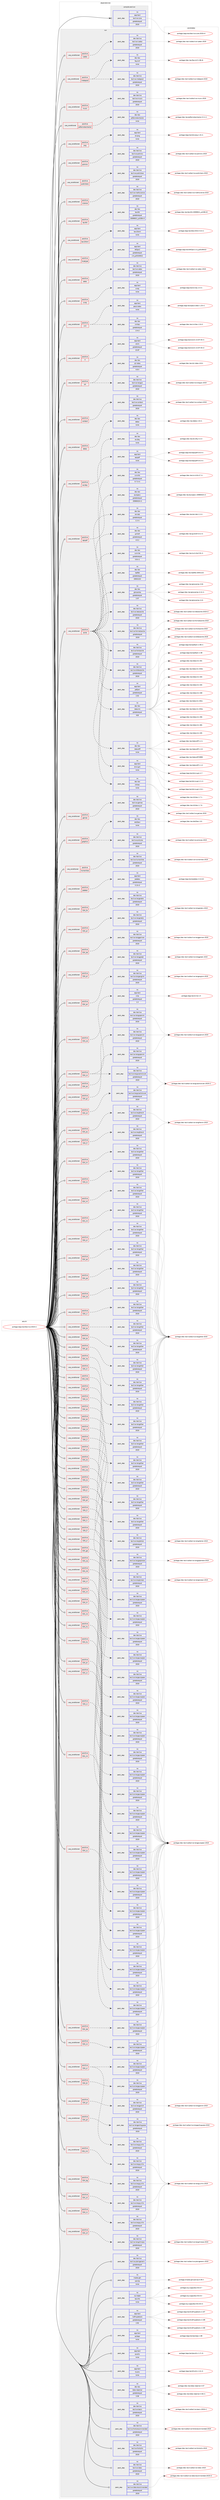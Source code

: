 digraph prolog {

# *************
# Graph options
# *************

newrank=true;
concentrate=true;
compound=true;
graph [rankdir=LR,fontname=Helvetica,fontsize=10,ranksep=1.5];#, ranksep=2.5, nodesep=0.2];
edge  [arrowhead=vee];
node  [fontname=Helvetica,fontsize=10];

# **********
# The ebuild
# **********

subgraph cluster_leftcol {
color=gray;
rank=same;
label=<<i>ebuild</i>>;
id [label="portage://app-text/texlive-2019-r1", color=red, width=4, href="../app-text/texlive-2019-r1.svg"];
}

# ****************
# The dependencies
# ****************

subgraph cluster_midcol {
color=gray;
label=<<i>dependencies</i>>;
subgraph cluster_compile {
fillcolor="#eeeeee";
style=filled;
label=<<i>compile</i>>;
}
subgraph cluster_compileandrun {
fillcolor="#eeeeee";
style=filled;
label=<<i>compile and run</i>>;
subgraph pack35741 {
dependency48004 [label=<<TABLE BORDER="0" CELLBORDER="1" CELLSPACING="0" CELLPADDING="4" WIDTH="220"><TR><TD ROWSPAN="6" CELLPADDING="30">pack_dep</TD></TR><TR><TD WIDTH="110">no</TD></TR><TR><TD>app-text</TD></TR><TR><TD>texlive-core</TD></TR><TR><TD>greaterequal</TD></TR><TR><TD>2019</TD></TR></TABLE>>, shape=none, color=blue];
}
id:e -> dependency48004:w [weight=20,style="solid",arrowhead="odotvee"];
}
subgraph cluster_run {
fillcolor="#eeeeee";
style=filled;
label=<<i>run</i>>;
subgraph cond11433 {
dependency48005 [label=<<TABLE BORDER="0" CELLBORDER="1" CELLSPACING="0" CELLPADDING="4"><TR><TD ROWSPAN="3" CELLPADDING="10">use_conditional</TD></TR><TR><TD>positive</TD></TR><TR><TD>X</TD></TR></TABLE>>, shape=none, color=red];
subgraph pack35742 {
dependency48006 [label=<<TABLE BORDER="0" CELLBORDER="1" CELLSPACING="0" CELLPADDING="4" WIDTH="220"><TR><TD ROWSPAN="6" CELLPADDING="30">pack_dep</TD></TR><TR><TD WIDTH="110">no</TD></TR><TR><TD>app-text</TD></TR><TR><TD>xdvik</TD></TR><TR><TD>greaterequal</TD></TR><TR><TD>22.87</TD></TR></TABLE>>, shape=none, color=blue];
}
dependency48005:e -> dependency48006:w [weight=20,style="dashed",arrowhead="vee"];
}
id:e -> dependency48005:w [weight=20,style="solid",arrowhead="odot"];
subgraph cond11434 {
dependency48007 [label=<<TABLE BORDER="0" CELLBORDER="1" CELLSPACING="0" CELLPADDING="4"><TR><TD ROWSPAN="3" CELLPADDING="10">use_conditional</TD></TR><TR><TD>positive</TD></TR><TR><TD>cjk</TD></TR></TABLE>>, shape=none, color=red];
subgraph pack35743 {
dependency48008 [label=<<TABLE BORDER="0" CELLBORDER="1" CELLSPACING="0" CELLPADDING="4" WIDTH="220"><TR><TD ROWSPAN="6" CELLPADDING="30">pack_dep</TD></TR><TR><TD WIDTH="110">no</TD></TR><TR><TD>dev-texlive</TD></TR><TR><TD>texlive-langcjk</TD></TR><TR><TD>greaterequal</TD></TR><TR><TD>2019</TD></TR></TABLE>>, shape=none, color=blue];
}
dependency48007:e -> dependency48008:w [weight=20,style="dashed",arrowhead="vee"];
subgraph pack35744 {
dependency48009 [label=<<TABLE BORDER="0" CELLBORDER="1" CELLSPACING="0" CELLPADDING="4" WIDTH="220"><TR><TD ROWSPAN="6" CELLPADDING="30">pack_dep</TD></TR><TR><TD WIDTH="110">no</TD></TR><TR><TD>dev-tex</TD></TR><TR><TD>cjk-latex</TD></TR><TR><TD>greaterequal</TD></TR><TR><TD>4.8.4</TD></TR></TABLE>>, shape=none, color=blue];
}
dependency48007:e -> dependency48009:w [weight=20,style="dashed",arrowhead="vee"];
}
id:e -> dependency48007:w [weight=20,style="solid",arrowhead="odot"];
subgraph cond11435 {
dependency48010 [label=<<TABLE BORDER="0" CELLBORDER="1" CELLSPACING="0" CELLPADDING="4"><TR><TD ROWSPAN="3" CELLPADDING="10">use_conditional</TD></TR><TR><TD>positive</TD></TR><TR><TD>context</TD></TR></TABLE>>, shape=none, color=red];
subgraph pack35745 {
dependency48011 [label=<<TABLE BORDER="0" CELLBORDER="1" CELLSPACING="0" CELLPADDING="4" WIDTH="220"><TR><TD ROWSPAN="6" CELLPADDING="30">pack_dep</TD></TR><TR><TD WIDTH="110">no</TD></TR><TR><TD>dev-texlive</TD></TR><TR><TD>texlive-context</TD></TR><TR><TD>greaterequal</TD></TR><TR><TD>2019</TD></TR></TABLE>>, shape=none, color=blue];
}
dependency48010:e -> dependency48011:w [weight=20,style="dashed",arrowhead="vee"];
}
id:e -> dependency48010:w [weight=20,style="solid",arrowhead="odot"];
subgraph cond11436 {
dependency48012 [label=<<TABLE BORDER="0" CELLBORDER="1" CELLSPACING="0" CELLPADDING="4"><TR><TD ROWSPAN="3" CELLPADDING="10">use_conditional</TD></TR><TR><TD>positive</TD></TR><TR><TD>detex</TD></TR></TABLE>>, shape=none, color=red];
subgraph pack35746 {
dependency48013 [label=<<TABLE BORDER="0" CELLBORDER="1" CELLSPACING="0" CELLPADDING="4" WIDTH="220"><TR><TD ROWSPAN="6" CELLPADDING="30">pack_dep</TD></TR><TR><TD WIDTH="110">no</TD></TR><TR><TD>dev-tex</TD></TR><TR><TD>detex</TD></TR><TR><TD>none</TD></TR><TR><TD></TD></TR></TABLE>>, shape=none, color=blue];
}
dependency48012:e -> dependency48013:w [weight=20,style="dashed",arrowhead="vee"];
}
id:e -> dependency48012:w [weight=20,style="solid",arrowhead="odot"];
subgraph cond11437 {
dependency48014 [label=<<TABLE BORDER="0" CELLBORDER="1" CELLSPACING="0" CELLPADDING="4"><TR><TD ROWSPAN="3" CELLPADDING="10">use_conditional</TD></TR><TR><TD>positive</TD></TR><TR><TD>dvi2tty</TD></TR></TABLE>>, shape=none, color=red];
subgraph pack35747 {
dependency48015 [label=<<TABLE BORDER="0" CELLBORDER="1" CELLSPACING="0" CELLPADDING="4" WIDTH="220"><TR><TD ROWSPAN="6" CELLPADDING="30">pack_dep</TD></TR><TR><TD WIDTH="110">no</TD></TR><TR><TD>dev-tex</TD></TR><TR><TD>dvi2tty</TD></TR><TR><TD>none</TD></TR><TR><TD></TD></TR></TABLE>>, shape=none, color=blue];
}
dependency48014:e -> dependency48015:w [weight=20,style="dashed",arrowhead="vee"];
}
id:e -> dependency48014:w [weight=20,style="solid",arrowhead="odot"];
subgraph cond11438 {
dependency48016 [label=<<TABLE BORDER="0" CELLBORDER="1" CELLSPACING="0" CELLPADDING="4"><TR><TD ROWSPAN="3" CELLPADDING="10">use_conditional</TD></TR><TR><TD>positive</TD></TR><TR><TD>epspdf</TD></TR></TABLE>>, shape=none, color=red];
subgraph pack35748 {
dependency48017 [label=<<TABLE BORDER="0" CELLBORDER="1" CELLSPACING="0" CELLPADDING="4" WIDTH="220"><TR><TD ROWSPAN="6" CELLPADDING="30">pack_dep</TD></TR><TR><TD WIDTH="110">no</TD></TR><TR><TD>app-text</TD></TR><TR><TD>epspdf</TD></TR><TR><TD>none</TD></TR><TR><TD></TD></TR></TABLE>>, shape=none, color=blue];
}
dependency48016:e -> dependency48017:w [weight=20,style="dashed",arrowhead="vee"];
}
id:e -> dependency48016:w [weight=20,style="solid",arrowhead="odot"];
subgraph cond11439 {
dependency48018 [label=<<TABLE BORDER="0" CELLBORDER="1" CELLSPACING="0" CELLPADDING="4"><TR><TD ROWSPAN="3" CELLPADDING="10">use_conditional</TD></TR><TR><TD>positive</TD></TR><TR><TD>extra</TD></TR></TABLE>>, shape=none, color=red];
subgraph pack35749 {
dependency48019 [label=<<TABLE BORDER="0" CELLBORDER="1" CELLSPACING="0" CELLPADDING="4" WIDTH="220"><TR><TD ROWSPAN="6" CELLPADDING="30">pack_dep</TD></TR><TR><TD WIDTH="110">no</TD></TR><TR><TD>dev-tex</TD></TR><TR><TD>chktex</TD></TR><TR><TD>none</TD></TR><TR><TD></TD></TR></TABLE>>, shape=none, color=blue];
}
dependency48018:e -> dependency48019:w [weight=20,style="dashed",arrowhead="vee"];
subgraph pack35750 {
dependency48020 [label=<<TABLE BORDER="0" CELLBORDER="1" CELLSPACING="0" CELLPADDING="4" WIDTH="220"><TR><TD ROWSPAN="6" CELLPADDING="30">pack_dep</TD></TR><TR><TD WIDTH="110">no</TD></TR><TR><TD>app-text</TD></TR><TR><TD>dvisvgm</TD></TR><TR><TD>none</TD></TR><TR><TD></TD></TR></TABLE>>, shape=none, color=blue];
}
dependency48018:e -> dependency48020:w [weight=20,style="dashed",arrowhead="vee"];
subgraph pack35751 {
dependency48021 [label=<<TABLE BORDER="0" CELLBORDER="1" CELLSPACING="0" CELLPADDING="4" WIDTH="220"><TR><TD ROWSPAN="6" CELLPADDING="30">pack_dep</TD></TR><TR><TD WIDTH="110">no</TD></TR><TR><TD>dev-tex</TD></TR><TR><TD>latexdiff</TD></TR><TR><TD>none</TD></TR><TR><TD></TD></TR></TABLE>>, shape=none, color=blue];
}
dependency48018:e -> dependency48021:w [weight=20,style="dashed",arrowhead="vee"];
subgraph pack35752 {
dependency48022 [label=<<TABLE BORDER="0" CELLBORDER="1" CELLSPACING="0" CELLPADDING="4" WIDTH="220"><TR><TD ROWSPAN="6" CELLPADDING="30">pack_dep</TD></TR><TR><TD WIDTH="110">no</TD></TR><TR><TD>dev-tex</TD></TR><TR><TD>latexmk</TD></TR><TR><TD>greaterequal</TD></TR><TR><TD>418</TD></TR></TABLE>>, shape=none, color=blue];
}
dependency48018:e -> dependency48022:w [weight=20,style="dashed",arrowhead="vee"];
subgraph pack35753 {
dependency48023 [label=<<TABLE BORDER="0" CELLBORDER="1" CELLSPACING="0" CELLPADDING="4" WIDTH="220"><TR><TD ROWSPAN="6" CELLPADDING="30">pack_dep</TD></TR><TR><TD WIDTH="110">no</TD></TR><TR><TD>app-text</TD></TR><TR><TD>pdfjam</TD></TR><TR><TD>greaterequal</TD></TR><TR><TD>2.02</TD></TR></TABLE>>, shape=none, color=blue];
}
dependency48018:e -> dependency48023:w [weight=20,style="dashed",arrowhead="vee"];
subgraph pack35754 {
dependency48024 [label=<<TABLE BORDER="0" CELLBORDER="1" CELLSPACING="0" CELLPADDING="4" WIDTH="220"><TR><TD ROWSPAN="6" CELLPADDING="30">pack_dep</TD></TR><TR><TD WIDTH="110">no</TD></TR><TR><TD>dev-texlive</TD></TR><TR><TD>texlive-bibtexextra</TD></TR><TR><TD>greaterequal</TD></TR><TR><TD>2019</TD></TR></TABLE>>, shape=none, color=blue];
}
dependency48018:e -> dependency48024:w [weight=20,style="dashed",arrowhead="vee"];
subgraph pack35755 {
dependency48025 [label=<<TABLE BORDER="0" CELLBORDER="1" CELLSPACING="0" CELLPADDING="4" WIDTH="220"><TR><TD ROWSPAN="6" CELLPADDING="30">pack_dep</TD></TR><TR><TD WIDTH="110">no</TD></TR><TR><TD>dev-texlive</TD></TR><TR><TD>texlive-fontsextra</TD></TR><TR><TD>greaterequal</TD></TR><TR><TD>2019</TD></TR></TABLE>>, shape=none, color=blue];
}
dependency48018:e -> dependency48025:w [weight=20,style="dashed",arrowhead="vee"];
subgraph pack35756 {
dependency48026 [label=<<TABLE BORDER="0" CELLBORDER="1" CELLSPACING="0" CELLPADDING="4" WIDTH="220"><TR><TD ROWSPAN="6" CELLPADDING="30">pack_dep</TD></TR><TR><TD WIDTH="110">no</TD></TR><TR><TD>dev-texlive</TD></TR><TR><TD>texlive-formatsextra</TD></TR><TR><TD>greaterequal</TD></TR><TR><TD>2019</TD></TR></TABLE>>, shape=none, color=blue];
}
dependency48018:e -> dependency48026:w [weight=20,style="dashed",arrowhead="vee"];
subgraph pack35757 {
dependency48027 [label=<<TABLE BORDER="0" CELLBORDER="1" CELLSPACING="0" CELLPADDING="4" WIDTH="220"><TR><TD ROWSPAN="6" CELLPADDING="30">pack_dep</TD></TR><TR><TD WIDTH="110">no</TD></TR><TR><TD>dev-texlive</TD></TR><TR><TD>texlive-latexextra</TD></TR><TR><TD>greaterequal</TD></TR><TR><TD>2019</TD></TR></TABLE>>, shape=none, color=blue];
}
dependency48018:e -> dependency48027:w [weight=20,style="dashed",arrowhead="vee"];
subgraph pack35758 {
dependency48028 [label=<<TABLE BORDER="0" CELLBORDER="1" CELLSPACING="0" CELLPADDING="4" WIDTH="220"><TR><TD ROWSPAN="6" CELLPADDING="30">pack_dep</TD></TR><TR><TD WIDTH="110">no</TD></TR><TR><TD>dev-tex</TD></TR><TR><TD>glossaries</TD></TR><TR><TD>greaterequal</TD></TR><TR><TD>2.07</TD></TR></TABLE>>, shape=none, color=blue];
}
dependency48018:e -> dependency48028:w [weight=20,style="dashed",arrowhead="vee"];
subgraph pack35759 {
dependency48029 [label=<<TABLE BORDER="0" CELLBORDER="1" CELLSPACING="0" CELLPADDING="4" WIDTH="220"><TR><TD ROWSPAN="6" CELLPADDING="30">pack_dep</TD></TR><TR><TD WIDTH="110">no</TD></TR><TR><TD>dev-tex</TD></TR><TR><TD>leaflet</TD></TR><TR><TD>greaterequal</TD></TR><TR><TD>20041222</TD></TR></TABLE>>, shape=none, color=blue];
}
dependency48018:e -> dependency48029:w [weight=20,style="dashed",arrowhead="vee"];
subgraph pack35760 {
dependency48030 [label=<<TABLE BORDER="0" CELLBORDER="1" CELLSPACING="0" CELLPADDING="4" WIDTH="220"><TR><TD ROWSPAN="6" CELLPADDING="30">pack_dep</TD></TR><TR><TD WIDTH="110">no</TD></TR><TR><TD>dev-tex</TD></TR><TR><TD>currvita</TD></TR><TR><TD>greaterequal</TD></TR><TR><TD>0.9i-r1</TD></TR></TABLE>>, shape=none, color=blue];
}
dependency48018:e -> dependency48030:w [weight=20,style="dashed",arrowhead="vee"];
subgraph pack35761 {
dependency48031 [label=<<TABLE BORDER="0" CELLBORDER="1" CELLSPACING="0" CELLPADDING="4" WIDTH="220"><TR><TD ROWSPAN="6" CELLPADDING="30">pack_dep</TD></TR><TR><TD WIDTH="110">no</TD></TR><TR><TD>dev-tex</TD></TR><TR><TD>g-brief</TD></TR><TR><TD>greaterequal</TD></TR><TR><TD>4.0.2</TD></TR></TABLE>>, shape=none, color=blue];
}
dependency48018:e -> dependency48031:w [weight=20,style="dashed",arrowhead="vee"];
subgraph pack35762 {
dependency48032 [label=<<TABLE BORDER="0" CELLBORDER="1" CELLSPACING="0" CELLPADDING="4" WIDTH="220"><TR><TD ROWSPAN="6" CELLPADDING="30">pack_dep</TD></TR><TR><TD WIDTH="110">no</TD></TR><TR><TD>dev-tex</TD></TR><TR><TD>envlab</TD></TR><TR><TD>greaterequal</TD></TR><TR><TD>1.2-r1</TD></TR></TABLE>>, shape=none, color=blue];
}
dependency48018:e -> dependency48032:w [weight=20,style="dashed",arrowhead="vee"];
subgraph pack35763 {
dependency48033 [label=<<TABLE BORDER="0" CELLBORDER="1" CELLSPACING="0" CELLPADDING="4" WIDTH="220"><TR><TD ROWSPAN="6" CELLPADDING="30">pack_dep</TD></TR><TR><TD WIDTH="110">no</TD></TR><TR><TD>dev-tex</TD></TR><TR><TD>europecv</TD></TR><TR><TD>greaterequal</TD></TR><TR><TD>20060424-r1</TD></TR></TABLE>>, shape=none, color=blue];
}
dependency48018:e -> dependency48033:w [weight=20,style="dashed",arrowhead="vee"];
subgraph pack35764 {
dependency48034 [label=<<TABLE BORDER="0" CELLBORDER="1" CELLSPACING="0" CELLPADDING="4" WIDTH="220"><TR><TD ROWSPAN="6" CELLPADDING="30">pack_dep</TD></TR><TR><TD WIDTH="110">no</TD></TR><TR><TD>dev-tex</TD></TR><TR><TD>svninfo</TD></TR><TR><TD>greaterequal</TD></TR><TR><TD>0.7.3-r1</TD></TR></TABLE>>, shape=none, color=blue];
}
dependency48018:e -> dependency48034:w [weight=20,style="dashed",arrowhead="vee"];
}
id:e -> dependency48018:w [weight=20,style="solid",arrowhead="odot"];
subgraph cond11440 {
dependency48035 [label=<<TABLE BORDER="0" CELLBORDER="1" CELLSPACING="0" CELLPADDING="4"><TR><TD ROWSPAN="3" CELLPADDING="10">use_conditional</TD></TR><TR><TD>positive</TD></TR><TR><TD>games</TD></TR></TABLE>>, shape=none, color=red];
subgraph pack35765 {
dependency48036 [label=<<TABLE BORDER="0" CELLBORDER="1" CELLSPACING="0" CELLPADDING="4" WIDTH="220"><TR><TD ROWSPAN="6" CELLPADDING="30">pack_dep</TD></TR><TR><TD WIDTH="110">no</TD></TR><TR><TD>dev-texlive</TD></TR><TR><TD>texlive-games</TD></TR><TR><TD>greaterequal</TD></TR><TR><TD>2019</TD></TR></TABLE>>, shape=none, color=blue];
}
dependency48035:e -> dependency48036:w [weight=20,style="dashed",arrowhead="vee"];
}
id:e -> dependency48035:w [weight=20,style="solid",arrowhead="odot"];
subgraph cond11441 {
dependency48037 [label=<<TABLE BORDER="0" CELLBORDER="1" CELLSPACING="0" CELLPADDING="4"><TR><TD ROWSPAN="3" CELLPADDING="10">use_conditional</TD></TR><TR><TD>positive</TD></TR><TR><TD>graphics</TD></TR></TABLE>>, shape=none, color=red];
subgraph pack35766 {
dependency48038 [label=<<TABLE BORDER="0" CELLBORDER="1" CELLSPACING="0" CELLPADDING="4" WIDTH="220"><TR><TD ROWSPAN="6" CELLPADDING="30">pack_dep</TD></TR><TR><TD WIDTH="110">no</TD></TR><TR><TD>dev-texlive</TD></TR><TR><TD>texlive-pictures</TD></TR><TR><TD>greaterequal</TD></TR><TR><TD>2019</TD></TR></TABLE>>, shape=none, color=blue];
}
dependency48037:e -> dependency48038:w [weight=20,style="dashed",arrowhead="vee"];
subgraph pack35767 {
dependency48039 [label=<<TABLE BORDER="0" CELLBORDER="1" CELLSPACING="0" CELLPADDING="4" WIDTH="220"><TR><TD ROWSPAN="6" CELLPADDING="30">pack_dep</TD></TR><TR><TD WIDTH="110">no</TD></TR><TR><TD>dev-tex</TD></TR><TR><TD>dot2texi</TD></TR><TR><TD>none</TD></TR><TR><TD></TD></TR></TABLE>>, shape=none, color=blue];
}
dependency48037:e -> dependency48039:w [weight=20,style="dashed",arrowhead="vee"];
}
id:e -> dependency48037:w [weight=20,style="solid",arrowhead="odot"];
subgraph cond11442 {
dependency48040 [label=<<TABLE BORDER="0" CELLBORDER="1" CELLSPACING="0" CELLPADDING="4"><TR><TD ROWSPAN="3" CELLPADDING="10">use_conditional</TD></TR><TR><TD>positive</TD></TR><TR><TD>humanities</TD></TR></TABLE>>, shape=none, color=red];
subgraph pack35768 {
dependency48041 [label=<<TABLE BORDER="0" CELLBORDER="1" CELLSPACING="0" CELLPADDING="4" WIDTH="220"><TR><TD ROWSPAN="6" CELLPADDING="30">pack_dep</TD></TR><TR><TD WIDTH="110">no</TD></TR><TR><TD>dev-texlive</TD></TR><TR><TD>texlive-humanities</TD></TR><TR><TD>greaterequal</TD></TR><TR><TD>2019</TD></TR></TABLE>>, shape=none, color=blue];
}
dependency48040:e -> dependency48041:w [weight=20,style="dashed",arrowhead="vee"];
}
id:e -> dependency48040:w [weight=20,style="solid",arrowhead="odot"];
subgraph cond11443 {
dependency48042 [label=<<TABLE BORDER="0" CELLBORDER="1" CELLSPACING="0" CELLPADDING="4"><TR><TD ROWSPAN="3" CELLPADDING="10">use_conditional</TD></TR><TR><TD>positive</TD></TR><TR><TD>jadetex</TD></TR></TABLE>>, shape=none, color=red];
subgraph pack35769 {
dependency48043 [label=<<TABLE BORDER="0" CELLBORDER="1" CELLSPACING="0" CELLPADDING="4" WIDTH="220"><TR><TD ROWSPAN="6" CELLPADDING="30">pack_dep</TD></TR><TR><TD WIDTH="110">no</TD></TR><TR><TD>app-text</TD></TR><TR><TD>jadetex</TD></TR><TR><TD>greaterequal</TD></TR><TR><TD>3.13-r2</TD></TR></TABLE>>, shape=none, color=blue];
}
dependency48042:e -> dependency48043:w [weight=20,style="dashed",arrowhead="vee"];
}
id:e -> dependency48042:w [weight=20,style="solid",arrowhead="odot"];
subgraph cond11444 {
dependency48044 [label=<<TABLE BORDER="0" CELLBORDER="1" CELLSPACING="0" CELLPADDING="4"><TR><TD ROWSPAN="3" CELLPADDING="10">use_conditional</TD></TR><TR><TD>positive</TD></TR><TR><TD>l10n_af</TD></TR></TABLE>>, shape=none, color=red];
subgraph pack35770 {
dependency48045 [label=<<TABLE BORDER="0" CELLBORDER="1" CELLSPACING="0" CELLPADDING="4" WIDTH="220"><TR><TD ROWSPAN="6" CELLPADDING="30">pack_dep</TD></TR><TR><TD WIDTH="110">no</TD></TR><TR><TD>dev-texlive</TD></TR><TR><TD>texlive-langother</TD></TR><TR><TD>greaterequal</TD></TR><TR><TD>2019</TD></TR></TABLE>>, shape=none, color=blue];
}
dependency48044:e -> dependency48045:w [weight=20,style="dashed",arrowhead="vee"];
}
id:e -> dependency48044:w [weight=20,style="solid",arrowhead="odot"];
subgraph cond11445 {
dependency48046 [label=<<TABLE BORDER="0" CELLBORDER="1" CELLSPACING="0" CELLPADDING="4"><TR><TD ROWSPAN="3" CELLPADDING="10">use_conditional</TD></TR><TR><TD>positive</TD></TR><TR><TD>l10n_ar</TD></TR></TABLE>>, shape=none, color=red];
subgraph pack35771 {
dependency48047 [label=<<TABLE BORDER="0" CELLBORDER="1" CELLSPACING="0" CELLPADDING="4" WIDTH="220"><TR><TD ROWSPAN="6" CELLPADDING="30">pack_dep</TD></TR><TR><TD WIDTH="110">no</TD></TR><TR><TD>dev-texlive</TD></TR><TR><TD>texlive-langarabic</TD></TR><TR><TD>greaterequal</TD></TR><TR><TD>2019</TD></TR></TABLE>>, shape=none, color=blue];
}
dependency48046:e -> dependency48047:w [weight=20,style="dashed",arrowhead="vee"];
}
id:e -> dependency48046:w [weight=20,style="solid",arrowhead="odot"];
subgraph cond11446 {
dependency48048 [label=<<TABLE BORDER="0" CELLBORDER="1" CELLSPACING="0" CELLPADDING="4"><TR><TD ROWSPAN="3" CELLPADDING="10">use_conditional</TD></TR><TR><TD>positive</TD></TR><TR><TD>l10n_as</TD></TR></TABLE>>, shape=none, color=red];
subgraph pack35772 {
dependency48049 [label=<<TABLE BORDER="0" CELLBORDER="1" CELLSPACING="0" CELLPADDING="4" WIDTH="220"><TR><TD ROWSPAN="6" CELLPADDING="30">pack_dep</TD></TR><TR><TD WIDTH="110">no</TD></TR><TR><TD>dev-texlive</TD></TR><TR><TD>texlive-langother</TD></TR><TR><TD>greaterequal</TD></TR><TR><TD>2019</TD></TR></TABLE>>, shape=none, color=blue];
}
dependency48048:e -> dependency48049:w [weight=20,style="dashed",arrowhead="vee"];
}
id:e -> dependency48048:w [weight=20,style="solid",arrowhead="odot"];
subgraph cond11447 {
dependency48050 [label=<<TABLE BORDER="0" CELLBORDER="1" CELLSPACING="0" CELLPADDING="4"><TR><TD ROWSPAN="3" CELLPADDING="10">use_conditional</TD></TR><TR><TD>positive</TD></TR><TR><TD>l10n_bg</TD></TR></TABLE>>, shape=none, color=red];
subgraph pack35773 {
dependency48051 [label=<<TABLE BORDER="0" CELLBORDER="1" CELLSPACING="0" CELLPADDING="4" WIDTH="220"><TR><TD ROWSPAN="6" CELLPADDING="30">pack_dep</TD></TR><TR><TD WIDTH="110">no</TD></TR><TR><TD>dev-texlive</TD></TR><TR><TD>texlive-langcyrillic</TD></TR><TR><TD>greaterequal</TD></TR><TR><TD>2019</TD></TR></TABLE>>, shape=none, color=blue];
}
dependency48050:e -> dependency48051:w [weight=20,style="dashed",arrowhead="vee"];
}
id:e -> dependency48050:w [weight=20,style="solid",arrowhead="odot"];
subgraph cond11448 {
dependency48052 [label=<<TABLE BORDER="0" CELLBORDER="1" CELLSPACING="0" CELLPADDING="4"><TR><TD ROWSPAN="3" CELLPADDING="10">use_conditional</TD></TR><TR><TD>positive</TD></TR><TR><TD>l10n_bn</TD></TR></TABLE>>, shape=none, color=red];
subgraph pack35774 {
dependency48053 [label=<<TABLE BORDER="0" CELLBORDER="1" CELLSPACING="0" CELLPADDING="4" WIDTH="220"><TR><TD ROWSPAN="6" CELLPADDING="30">pack_dep</TD></TR><TR><TD WIDTH="110">no</TD></TR><TR><TD>dev-texlive</TD></TR><TR><TD>texlive-langother</TD></TR><TR><TD>greaterequal</TD></TR><TR><TD>2019</TD></TR></TABLE>>, shape=none, color=blue];
}
dependency48052:e -> dependency48053:w [weight=20,style="dashed",arrowhead="vee"];
}
id:e -> dependency48052:w [weight=20,style="solid",arrowhead="odot"];
subgraph cond11449 {
dependency48054 [label=<<TABLE BORDER="0" CELLBORDER="1" CELLSPACING="0" CELLPADDING="4"><TR><TD ROWSPAN="3" CELLPADDING="10">use_conditional</TD></TR><TR><TD>positive</TD></TR><TR><TD>l10n_br</TD></TR></TABLE>>, shape=none, color=red];
subgraph pack35775 {
dependency48055 [label=<<TABLE BORDER="0" CELLBORDER="1" CELLSPACING="0" CELLPADDING="4" WIDTH="220"><TR><TD ROWSPAN="6" CELLPADDING="30">pack_dep</TD></TR><TR><TD WIDTH="110">no</TD></TR><TR><TD>dev-texlive</TD></TR><TR><TD>texlive-langeuropean</TD></TR><TR><TD>greaterequal</TD></TR><TR><TD>2019</TD></TR></TABLE>>, shape=none, color=blue];
}
dependency48054:e -> dependency48055:w [weight=20,style="dashed",arrowhead="vee"];
}
id:e -> dependency48054:w [weight=20,style="solid",arrowhead="odot"];
subgraph cond11450 {
dependency48056 [label=<<TABLE BORDER="0" CELLBORDER="1" CELLSPACING="0" CELLPADDING="4"><TR><TD ROWSPAN="3" CELLPADDING="10">use_conditional</TD></TR><TR><TD>positive</TD></TR><TR><TD>l10n_ca</TD></TR></TABLE>>, shape=none, color=red];
subgraph pack35776 {
dependency48057 [label=<<TABLE BORDER="0" CELLBORDER="1" CELLSPACING="0" CELLPADDING="4" WIDTH="220"><TR><TD ROWSPAN="6" CELLPADDING="30">pack_dep</TD></TR><TR><TD WIDTH="110">no</TD></TR><TR><TD>dev-texlive</TD></TR><TR><TD>texlive-langspanish</TD></TR><TR><TD>greaterequal</TD></TR><TR><TD>2019</TD></TR></TABLE>>, shape=none, color=blue];
}
dependency48056:e -> dependency48057:w [weight=20,style="dashed",arrowhead="vee"];
}
id:e -> dependency48056:w [weight=20,style="solid",arrowhead="odot"];
subgraph cond11451 {
dependency48058 [label=<<TABLE BORDER="0" CELLBORDER="1" CELLSPACING="0" CELLPADDING="4"><TR><TD ROWSPAN="3" CELLPADDING="10">use_conditional</TD></TR><TR><TD>positive</TD></TR><TR><TD>l10n_cs</TD></TR></TABLE>>, shape=none, color=red];
subgraph pack35777 {
dependency48059 [label=<<TABLE BORDER="0" CELLBORDER="1" CELLSPACING="0" CELLPADDING="4" WIDTH="220"><TR><TD ROWSPAN="6" CELLPADDING="30">pack_dep</TD></TR><TR><TD WIDTH="110">no</TD></TR><TR><TD>dev-texlive</TD></TR><TR><TD>texlive-langczechslovak</TD></TR><TR><TD>greaterequal</TD></TR><TR><TD>2019</TD></TR></TABLE>>, shape=none, color=blue];
}
dependency48058:e -> dependency48059:w [weight=20,style="dashed",arrowhead="vee"];
subgraph pack35778 {
dependency48060 [label=<<TABLE BORDER="0" CELLBORDER="1" CELLSPACING="0" CELLPADDING="4" WIDTH="220"><TR><TD ROWSPAN="6" CELLPADDING="30">pack_dep</TD></TR><TR><TD WIDTH="110">no</TD></TR><TR><TD>app-text</TD></TR><TR><TD>vlna</TD></TR><TR><TD>greaterequal</TD></TR><TR><TD>1.3</TD></TR></TABLE>>, shape=none, color=blue];
}
dependency48058:e -> dependency48060:w [weight=20,style="dashed",arrowhead="vee"];
}
id:e -> dependency48058:w [weight=20,style="solid",arrowhead="odot"];
subgraph cond11452 {
dependency48061 [label=<<TABLE BORDER="0" CELLBORDER="1" CELLSPACING="0" CELLPADDING="4"><TR><TD ROWSPAN="3" CELLPADDING="10">use_conditional</TD></TR><TR><TD>positive</TD></TR><TR><TD>l10n_cy</TD></TR></TABLE>>, shape=none, color=red];
subgraph pack35779 {
dependency48062 [label=<<TABLE BORDER="0" CELLBORDER="1" CELLSPACING="0" CELLPADDING="4" WIDTH="220"><TR><TD ROWSPAN="6" CELLPADDING="30">pack_dep</TD></TR><TR><TD WIDTH="110">no</TD></TR><TR><TD>dev-texlive</TD></TR><TR><TD>texlive-langeuropean</TD></TR><TR><TD>greaterequal</TD></TR><TR><TD>2019</TD></TR></TABLE>>, shape=none, color=blue];
}
dependency48061:e -> dependency48062:w [weight=20,style="dashed",arrowhead="vee"];
}
id:e -> dependency48061:w [weight=20,style="solid",arrowhead="odot"];
subgraph cond11453 {
dependency48063 [label=<<TABLE BORDER="0" CELLBORDER="1" CELLSPACING="0" CELLPADDING="4"><TR><TD ROWSPAN="3" CELLPADDING="10">use_conditional</TD></TR><TR><TD>positive</TD></TR><TR><TD>l10n_da</TD></TR></TABLE>>, shape=none, color=red];
subgraph pack35780 {
dependency48064 [label=<<TABLE BORDER="0" CELLBORDER="1" CELLSPACING="0" CELLPADDING="4" WIDTH="220"><TR><TD ROWSPAN="6" CELLPADDING="30">pack_dep</TD></TR><TR><TD WIDTH="110">no</TD></TR><TR><TD>dev-texlive</TD></TR><TR><TD>texlive-langeuropean</TD></TR><TR><TD>greaterequal</TD></TR><TR><TD>2019</TD></TR></TABLE>>, shape=none, color=blue];
}
dependency48063:e -> dependency48064:w [weight=20,style="dashed",arrowhead="vee"];
}
id:e -> dependency48063:w [weight=20,style="solid",arrowhead="odot"];
subgraph cond11454 {
dependency48065 [label=<<TABLE BORDER="0" CELLBORDER="1" CELLSPACING="0" CELLPADDING="4"><TR><TD ROWSPAN="3" CELLPADDING="10">use_conditional</TD></TR><TR><TD>positive</TD></TR><TR><TD>l10n_de</TD></TR></TABLE>>, shape=none, color=red];
subgraph pack35781 {
dependency48066 [label=<<TABLE BORDER="0" CELLBORDER="1" CELLSPACING="0" CELLPADDING="4" WIDTH="220"><TR><TD ROWSPAN="6" CELLPADDING="30">pack_dep</TD></TR><TR><TD WIDTH="110">no</TD></TR><TR><TD>dev-texlive</TD></TR><TR><TD>texlive-langgerman</TD></TR><TR><TD>greaterequal</TD></TR><TR><TD>2019</TD></TR></TABLE>>, shape=none, color=blue];
}
dependency48065:e -> dependency48066:w [weight=20,style="dashed",arrowhead="vee"];
}
id:e -> dependency48065:w [weight=20,style="solid",arrowhead="odot"];
subgraph cond11455 {
dependency48067 [label=<<TABLE BORDER="0" CELLBORDER="1" CELLSPACING="0" CELLPADDING="4"><TR><TD ROWSPAN="3" CELLPADDING="10">use_conditional</TD></TR><TR><TD>positive</TD></TR><TR><TD>l10n_el</TD></TR></TABLE>>, shape=none, color=red];
subgraph pack35782 {
dependency48068 [label=<<TABLE BORDER="0" CELLBORDER="1" CELLSPACING="0" CELLPADDING="4" WIDTH="220"><TR><TD ROWSPAN="6" CELLPADDING="30">pack_dep</TD></TR><TR><TD WIDTH="110">no</TD></TR><TR><TD>dev-texlive</TD></TR><TR><TD>texlive-langgreek</TD></TR><TR><TD>greaterequal</TD></TR><TR><TD>2019</TD></TR></TABLE>>, shape=none, color=blue];
}
dependency48067:e -> dependency48068:w [weight=20,style="dashed",arrowhead="vee"];
}
id:e -> dependency48067:w [weight=20,style="solid",arrowhead="odot"];
subgraph cond11456 {
dependency48069 [label=<<TABLE BORDER="0" CELLBORDER="1" CELLSPACING="0" CELLPADDING="4"><TR><TD ROWSPAN="3" CELLPADDING="10">use_conditional</TD></TR><TR><TD>positive</TD></TR><TR><TD>l10n_en</TD></TR></TABLE>>, shape=none, color=red];
subgraph pack35783 {
dependency48070 [label=<<TABLE BORDER="0" CELLBORDER="1" CELLSPACING="0" CELLPADDING="4" WIDTH="220"><TR><TD ROWSPAN="6" CELLPADDING="30">pack_dep</TD></TR><TR><TD WIDTH="110">no</TD></TR><TR><TD>dev-texlive</TD></TR><TR><TD>texlive-langenglish</TD></TR><TR><TD>greaterequal</TD></TR><TR><TD>2019</TD></TR></TABLE>>, shape=none, color=blue];
}
dependency48069:e -> dependency48070:w [weight=20,style="dashed",arrowhead="vee"];
}
id:e -> dependency48069:w [weight=20,style="solid",arrowhead="odot"];
subgraph cond11457 {
dependency48071 [label=<<TABLE BORDER="0" CELLBORDER="1" CELLSPACING="0" CELLPADDING="4"><TR><TD ROWSPAN="3" CELLPADDING="10">use_conditional</TD></TR><TR><TD>positive</TD></TR><TR><TD>l10n_eo</TD></TR></TABLE>>, shape=none, color=red];
subgraph pack35784 {
dependency48072 [label=<<TABLE BORDER="0" CELLBORDER="1" CELLSPACING="0" CELLPADDING="4" WIDTH="220"><TR><TD ROWSPAN="6" CELLPADDING="30">pack_dep</TD></TR><TR><TD WIDTH="110">no</TD></TR><TR><TD>dev-texlive</TD></TR><TR><TD>texlive-langother</TD></TR><TR><TD>greaterequal</TD></TR><TR><TD>2019</TD></TR></TABLE>>, shape=none, color=blue];
}
dependency48071:e -> dependency48072:w [weight=20,style="dashed",arrowhead="vee"];
}
id:e -> dependency48071:w [weight=20,style="solid",arrowhead="odot"];
subgraph cond11458 {
dependency48073 [label=<<TABLE BORDER="0" CELLBORDER="1" CELLSPACING="0" CELLPADDING="4"><TR><TD ROWSPAN="3" CELLPADDING="10">use_conditional</TD></TR><TR><TD>positive</TD></TR><TR><TD>l10n_es</TD></TR></TABLE>>, shape=none, color=red];
subgraph pack35785 {
dependency48074 [label=<<TABLE BORDER="0" CELLBORDER="1" CELLSPACING="0" CELLPADDING="4" WIDTH="220"><TR><TD ROWSPAN="6" CELLPADDING="30">pack_dep</TD></TR><TR><TD WIDTH="110">no</TD></TR><TR><TD>dev-texlive</TD></TR><TR><TD>texlive-langspanish</TD></TR><TR><TD>greaterequal</TD></TR><TR><TD>2019</TD></TR></TABLE>>, shape=none, color=blue];
}
dependency48073:e -> dependency48074:w [weight=20,style="dashed",arrowhead="vee"];
}
id:e -> dependency48073:w [weight=20,style="solid",arrowhead="odot"];
subgraph cond11459 {
dependency48075 [label=<<TABLE BORDER="0" CELLBORDER="1" CELLSPACING="0" CELLPADDING="4"><TR><TD ROWSPAN="3" CELLPADDING="10">use_conditional</TD></TR><TR><TD>positive</TD></TR><TR><TD>l10n_et</TD></TR></TABLE>>, shape=none, color=red];
subgraph pack35786 {
dependency48076 [label=<<TABLE BORDER="0" CELLBORDER="1" CELLSPACING="0" CELLPADDING="4" WIDTH="220"><TR><TD ROWSPAN="6" CELLPADDING="30">pack_dep</TD></TR><TR><TD WIDTH="110">no</TD></TR><TR><TD>dev-texlive</TD></TR><TR><TD>texlive-langeuropean</TD></TR><TR><TD>greaterequal</TD></TR><TR><TD>2019</TD></TR></TABLE>>, shape=none, color=blue];
}
dependency48075:e -> dependency48076:w [weight=20,style="dashed",arrowhead="vee"];
}
id:e -> dependency48075:w [weight=20,style="solid",arrowhead="odot"];
subgraph cond11460 {
dependency48077 [label=<<TABLE BORDER="0" CELLBORDER="1" CELLSPACING="0" CELLPADDING="4"><TR><TD ROWSPAN="3" CELLPADDING="10">use_conditional</TD></TR><TR><TD>positive</TD></TR><TR><TD>l10n_eu</TD></TR></TABLE>>, shape=none, color=red];
subgraph pack35787 {
dependency48078 [label=<<TABLE BORDER="0" CELLBORDER="1" CELLSPACING="0" CELLPADDING="4" WIDTH="220"><TR><TD ROWSPAN="6" CELLPADDING="30">pack_dep</TD></TR><TR><TD WIDTH="110">no</TD></TR><TR><TD>dev-texlive</TD></TR><TR><TD>texlive-langfrench</TD></TR><TR><TD>greaterequal</TD></TR><TR><TD>2019</TD></TR></TABLE>>, shape=none, color=blue];
}
dependency48077:e -> dependency48078:w [weight=20,style="dashed",arrowhead="vee"];
}
id:e -> dependency48077:w [weight=20,style="solid",arrowhead="odot"];
subgraph cond11461 {
dependency48079 [label=<<TABLE BORDER="0" CELLBORDER="1" CELLSPACING="0" CELLPADDING="4"><TR><TD ROWSPAN="3" CELLPADDING="10">use_conditional</TD></TR><TR><TD>positive</TD></TR><TR><TD>l10n_fa</TD></TR></TABLE>>, shape=none, color=red];
subgraph pack35788 {
dependency48080 [label=<<TABLE BORDER="0" CELLBORDER="1" CELLSPACING="0" CELLPADDING="4" WIDTH="220"><TR><TD ROWSPAN="6" CELLPADDING="30">pack_dep</TD></TR><TR><TD WIDTH="110">no</TD></TR><TR><TD>dev-texlive</TD></TR><TR><TD>texlive-langarabic</TD></TR><TR><TD>greaterequal</TD></TR><TR><TD>2019</TD></TR></TABLE>>, shape=none, color=blue];
}
dependency48079:e -> dependency48080:w [weight=20,style="dashed",arrowhead="vee"];
}
id:e -> dependency48079:w [weight=20,style="solid",arrowhead="odot"];
subgraph cond11462 {
dependency48081 [label=<<TABLE BORDER="0" CELLBORDER="1" CELLSPACING="0" CELLPADDING="4"><TR><TD ROWSPAN="3" CELLPADDING="10">use_conditional</TD></TR><TR><TD>positive</TD></TR><TR><TD>l10n_fi</TD></TR></TABLE>>, shape=none, color=red];
subgraph pack35789 {
dependency48082 [label=<<TABLE BORDER="0" CELLBORDER="1" CELLSPACING="0" CELLPADDING="4" WIDTH="220"><TR><TD ROWSPAN="6" CELLPADDING="30">pack_dep</TD></TR><TR><TD WIDTH="110">no</TD></TR><TR><TD>dev-texlive</TD></TR><TR><TD>texlive-langeuropean</TD></TR><TR><TD>greaterequal</TD></TR><TR><TD>2019</TD></TR></TABLE>>, shape=none, color=blue];
}
dependency48081:e -> dependency48082:w [weight=20,style="dashed",arrowhead="vee"];
}
id:e -> dependency48081:w [weight=20,style="solid",arrowhead="odot"];
subgraph cond11463 {
dependency48083 [label=<<TABLE BORDER="0" CELLBORDER="1" CELLSPACING="0" CELLPADDING="4"><TR><TD ROWSPAN="3" CELLPADDING="10">use_conditional</TD></TR><TR><TD>positive</TD></TR><TR><TD>l10n_fr</TD></TR></TABLE>>, shape=none, color=red];
subgraph pack35790 {
dependency48084 [label=<<TABLE BORDER="0" CELLBORDER="1" CELLSPACING="0" CELLPADDING="4" WIDTH="220"><TR><TD ROWSPAN="6" CELLPADDING="30">pack_dep</TD></TR><TR><TD WIDTH="110">no</TD></TR><TR><TD>dev-texlive</TD></TR><TR><TD>texlive-langfrench</TD></TR><TR><TD>greaterequal</TD></TR><TR><TD>2019</TD></TR></TABLE>>, shape=none, color=blue];
}
dependency48083:e -> dependency48084:w [weight=20,style="dashed",arrowhead="vee"];
}
id:e -> dependency48083:w [weight=20,style="solid",arrowhead="odot"];
subgraph cond11464 {
dependency48085 [label=<<TABLE BORDER="0" CELLBORDER="1" CELLSPACING="0" CELLPADDING="4"><TR><TD ROWSPAN="3" CELLPADDING="10">use_conditional</TD></TR><TR><TD>positive</TD></TR><TR><TD>l10n_ga</TD></TR></TABLE>>, shape=none, color=red];
subgraph pack35791 {
dependency48086 [label=<<TABLE BORDER="0" CELLBORDER="1" CELLSPACING="0" CELLPADDING="4" WIDTH="220"><TR><TD ROWSPAN="6" CELLPADDING="30">pack_dep</TD></TR><TR><TD WIDTH="110">no</TD></TR><TR><TD>dev-texlive</TD></TR><TR><TD>texlive-langeuropean</TD></TR><TR><TD>greaterequal</TD></TR><TR><TD>2019</TD></TR></TABLE>>, shape=none, color=blue];
}
dependency48085:e -> dependency48086:w [weight=20,style="dashed",arrowhead="vee"];
}
id:e -> dependency48085:w [weight=20,style="solid",arrowhead="odot"];
subgraph cond11465 {
dependency48087 [label=<<TABLE BORDER="0" CELLBORDER="1" CELLSPACING="0" CELLPADDING="4"><TR><TD ROWSPAN="3" CELLPADDING="10">use_conditional</TD></TR><TR><TD>positive</TD></TR><TR><TD>l10n_gl</TD></TR></TABLE>>, shape=none, color=red];
subgraph pack35792 {
dependency48088 [label=<<TABLE BORDER="0" CELLBORDER="1" CELLSPACING="0" CELLPADDING="4" WIDTH="220"><TR><TD ROWSPAN="6" CELLPADDING="30">pack_dep</TD></TR><TR><TD WIDTH="110">no</TD></TR><TR><TD>dev-texlive</TD></TR><TR><TD>texlive-langspanish</TD></TR><TR><TD>greaterequal</TD></TR><TR><TD>2019</TD></TR></TABLE>>, shape=none, color=blue];
}
dependency48087:e -> dependency48088:w [weight=20,style="dashed",arrowhead="vee"];
}
id:e -> dependency48087:w [weight=20,style="solid",arrowhead="odot"];
subgraph cond11466 {
dependency48089 [label=<<TABLE BORDER="0" CELLBORDER="1" CELLSPACING="0" CELLPADDING="4"><TR><TD ROWSPAN="3" CELLPADDING="10">use_conditional</TD></TR><TR><TD>positive</TD></TR><TR><TD>l10n_gu</TD></TR></TABLE>>, shape=none, color=red];
subgraph pack35793 {
dependency48090 [label=<<TABLE BORDER="0" CELLBORDER="1" CELLSPACING="0" CELLPADDING="4" WIDTH="220"><TR><TD ROWSPAN="6" CELLPADDING="30">pack_dep</TD></TR><TR><TD WIDTH="110">no</TD></TR><TR><TD>dev-texlive</TD></TR><TR><TD>texlive-langother</TD></TR><TR><TD>greaterequal</TD></TR><TR><TD>2019</TD></TR></TABLE>>, shape=none, color=blue];
}
dependency48089:e -> dependency48090:w [weight=20,style="dashed",arrowhead="vee"];
}
id:e -> dependency48089:w [weight=20,style="solid",arrowhead="odot"];
subgraph cond11467 {
dependency48091 [label=<<TABLE BORDER="0" CELLBORDER="1" CELLSPACING="0" CELLPADDING="4"><TR><TD ROWSPAN="3" CELLPADDING="10">use_conditional</TD></TR><TR><TD>positive</TD></TR><TR><TD>l10n_he</TD></TR></TABLE>>, shape=none, color=red];
subgraph pack35794 {
dependency48092 [label=<<TABLE BORDER="0" CELLBORDER="1" CELLSPACING="0" CELLPADDING="4" WIDTH="220"><TR><TD ROWSPAN="6" CELLPADDING="30">pack_dep</TD></TR><TR><TD WIDTH="110">no</TD></TR><TR><TD>dev-texlive</TD></TR><TR><TD>texlive-langother</TD></TR><TR><TD>greaterequal</TD></TR><TR><TD>2019</TD></TR></TABLE>>, shape=none, color=blue];
}
dependency48091:e -> dependency48092:w [weight=20,style="dashed",arrowhead="vee"];
}
id:e -> dependency48091:w [weight=20,style="solid",arrowhead="odot"];
subgraph cond11468 {
dependency48093 [label=<<TABLE BORDER="0" CELLBORDER="1" CELLSPACING="0" CELLPADDING="4"><TR><TD ROWSPAN="3" CELLPADDING="10">use_conditional</TD></TR><TR><TD>positive</TD></TR><TR><TD>l10n_hi</TD></TR></TABLE>>, shape=none, color=red];
subgraph pack35795 {
dependency48094 [label=<<TABLE BORDER="0" CELLBORDER="1" CELLSPACING="0" CELLPADDING="4" WIDTH="220"><TR><TD ROWSPAN="6" CELLPADDING="30">pack_dep</TD></TR><TR><TD WIDTH="110">no</TD></TR><TR><TD>dev-texlive</TD></TR><TR><TD>texlive-langother</TD></TR><TR><TD>greaterequal</TD></TR><TR><TD>2019</TD></TR></TABLE>>, shape=none, color=blue];
}
dependency48093:e -> dependency48094:w [weight=20,style="dashed",arrowhead="vee"];
}
id:e -> dependency48093:w [weight=20,style="solid",arrowhead="odot"];
subgraph cond11469 {
dependency48095 [label=<<TABLE BORDER="0" CELLBORDER="1" CELLSPACING="0" CELLPADDING="4"><TR><TD ROWSPAN="3" CELLPADDING="10">use_conditional</TD></TR><TR><TD>positive</TD></TR><TR><TD>l10n_hr</TD></TR></TABLE>>, shape=none, color=red];
subgraph pack35796 {
dependency48096 [label=<<TABLE BORDER="0" CELLBORDER="1" CELLSPACING="0" CELLPADDING="4" WIDTH="220"><TR><TD ROWSPAN="6" CELLPADDING="30">pack_dep</TD></TR><TR><TD WIDTH="110">no</TD></TR><TR><TD>dev-texlive</TD></TR><TR><TD>texlive-langeuropean</TD></TR><TR><TD>greaterequal</TD></TR><TR><TD>2019</TD></TR></TABLE>>, shape=none, color=blue];
}
dependency48095:e -> dependency48096:w [weight=20,style="dashed",arrowhead="vee"];
}
id:e -> dependency48095:w [weight=20,style="solid",arrowhead="odot"];
subgraph cond11470 {
dependency48097 [label=<<TABLE BORDER="0" CELLBORDER="1" CELLSPACING="0" CELLPADDING="4"><TR><TD ROWSPAN="3" CELLPADDING="10">use_conditional</TD></TR><TR><TD>positive</TD></TR><TR><TD>l10n_hsb</TD></TR></TABLE>>, shape=none, color=red];
subgraph pack35797 {
dependency48098 [label=<<TABLE BORDER="0" CELLBORDER="1" CELLSPACING="0" CELLPADDING="4" WIDTH="220"><TR><TD ROWSPAN="6" CELLPADDING="30">pack_dep</TD></TR><TR><TD WIDTH="110">no</TD></TR><TR><TD>dev-texlive</TD></TR><TR><TD>texlive-langother</TD></TR><TR><TD>greaterequal</TD></TR><TR><TD>2019</TD></TR></TABLE>>, shape=none, color=blue];
}
dependency48097:e -> dependency48098:w [weight=20,style="dashed",arrowhead="vee"];
}
id:e -> dependency48097:w [weight=20,style="solid",arrowhead="odot"];
subgraph cond11471 {
dependency48099 [label=<<TABLE BORDER="0" CELLBORDER="1" CELLSPACING="0" CELLPADDING="4"><TR><TD ROWSPAN="3" CELLPADDING="10">use_conditional</TD></TR><TR><TD>positive</TD></TR><TR><TD>l10n_hu</TD></TR></TABLE>>, shape=none, color=red];
subgraph pack35798 {
dependency48100 [label=<<TABLE BORDER="0" CELLBORDER="1" CELLSPACING="0" CELLPADDING="4" WIDTH="220"><TR><TD ROWSPAN="6" CELLPADDING="30">pack_dep</TD></TR><TR><TD WIDTH="110">no</TD></TR><TR><TD>dev-texlive</TD></TR><TR><TD>texlive-langeuropean</TD></TR><TR><TD>greaterequal</TD></TR><TR><TD>2019</TD></TR></TABLE>>, shape=none, color=blue];
}
dependency48099:e -> dependency48100:w [weight=20,style="dashed",arrowhead="vee"];
}
id:e -> dependency48099:w [weight=20,style="solid",arrowhead="odot"];
subgraph cond11472 {
dependency48101 [label=<<TABLE BORDER="0" CELLBORDER="1" CELLSPACING="0" CELLPADDING="4"><TR><TD ROWSPAN="3" CELLPADDING="10">use_conditional</TD></TR><TR><TD>positive</TD></TR><TR><TD>l10n_hy</TD></TR></TABLE>>, shape=none, color=red];
subgraph pack35799 {
dependency48102 [label=<<TABLE BORDER="0" CELLBORDER="1" CELLSPACING="0" CELLPADDING="4" WIDTH="220"><TR><TD ROWSPAN="6" CELLPADDING="30">pack_dep</TD></TR><TR><TD WIDTH="110">no</TD></TR><TR><TD>dev-texlive</TD></TR><TR><TD>texlive-langeuropean</TD></TR><TR><TD>greaterequal</TD></TR><TR><TD>2019</TD></TR></TABLE>>, shape=none, color=blue];
}
dependency48101:e -> dependency48102:w [weight=20,style="dashed",arrowhead="vee"];
}
id:e -> dependency48101:w [weight=20,style="solid",arrowhead="odot"];
subgraph cond11473 {
dependency48103 [label=<<TABLE BORDER="0" CELLBORDER="1" CELLSPACING="0" CELLPADDING="4"><TR><TD ROWSPAN="3" CELLPADDING="10">use_conditional</TD></TR><TR><TD>positive</TD></TR><TR><TD>l10n_ia</TD></TR></TABLE>>, shape=none, color=red];
subgraph pack35800 {
dependency48104 [label=<<TABLE BORDER="0" CELLBORDER="1" CELLSPACING="0" CELLPADDING="4" WIDTH="220"><TR><TD ROWSPAN="6" CELLPADDING="30">pack_dep</TD></TR><TR><TD WIDTH="110">no</TD></TR><TR><TD>dev-texlive</TD></TR><TR><TD>texlive-langother</TD></TR><TR><TD>greaterequal</TD></TR><TR><TD>2019</TD></TR></TABLE>>, shape=none, color=blue];
}
dependency48103:e -> dependency48104:w [weight=20,style="dashed",arrowhead="vee"];
}
id:e -> dependency48103:w [weight=20,style="solid",arrowhead="odot"];
subgraph cond11474 {
dependency48105 [label=<<TABLE BORDER="0" CELLBORDER="1" CELLSPACING="0" CELLPADDING="4"><TR><TD ROWSPAN="3" CELLPADDING="10">use_conditional</TD></TR><TR><TD>positive</TD></TR><TR><TD>l10n_id</TD></TR></TABLE>>, shape=none, color=red];
subgraph pack35801 {
dependency48106 [label=<<TABLE BORDER="0" CELLBORDER="1" CELLSPACING="0" CELLPADDING="4" WIDTH="220"><TR><TD ROWSPAN="6" CELLPADDING="30">pack_dep</TD></TR><TR><TD WIDTH="110">no</TD></TR><TR><TD>dev-texlive</TD></TR><TR><TD>texlive-langother</TD></TR><TR><TD>greaterequal</TD></TR><TR><TD>2019</TD></TR></TABLE>>, shape=none, color=blue];
}
dependency48105:e -> dependency48106:w [weight=20,style="dashed",arrowhead="vee"];
}
id:e -> dependency48105:w [weight=20,style="solid",arrowhead="odot"];
subgraph cond11475 {
dependency48107 [label=<<TABLE BORDER="0" CELLBORDER="1" CELLSPACING="0" CELLPADDING="4"><TR><TD ROWSPAN="3" CELLPADDING="10">use_conditional</TD></TR><TR><TD>positive</TD></TR><TR><TD>l10n_is</TD></TR></TABLE>>, shape=none, color=red];
subgraph pack35802 {
dependency48108 [label=<<TABLE BORDER="0" CELLBORDER="1" CELLSPACING="0" CELLPADDING="4" WIDTH="220"><TR><TD ROWSPAN="6" CELLPADDING="30">pack_dep</TD></TR><TR><TD WIDTH="110">no</TD></TR><TR><TD>dev-texlive</TD></TR><TR><TD>texlive-langeuropean</TD></TR><TR><TD>greaterequal</TD></TR><TR><TD>2019</TD></TR></TABLE>>, shape=none, color=blue];
}
dependency48107:e -> dependency48108:w [weight=20,style="dashed",arrowhead="vee"];
}
id:e -> dependency48107:w [weight=20,style="solid",arrowhead="odot"];
subgraph cond11476 {
dependency48109 [label=<<TABLE BORDER="0" CELLBORDER="1" CELLSPACING="0" CELLPADDING="4"><TR><TD ROWSPAN="3" CELLPADDING="10">use_conditional</TD></TR><TR><TD>positive</TD></TR><TR><TD>l10n_it</TD></TR></TABLE>>, shape=none, color=red];
subgraph pack35803 {
dependency48110 [label=<<TABLE BORDER="0" CELLBORDER="1" CELLSPACING="0" CELLPADDING="4" WIDTH="220"><TR><TD ROWSPAN="6" CELLPADDING="30">pack_dep</TD></TR><TR><TD WIDTH="110">no</TD></TR><TR><TD>dev-texlive</TD></TR><TR><TD>texlive-langitalian</TD></TR><TR><TD>greaterequal</TD></TR><TR><TD>2019</TD></TR></TABLE>>, shape=none, color=blue];
}
dependency48109:e -> dependency48110:w [weight=20,style="dashed",arrowhead="vee"];
}
id:e -> dependency48109:w [weight=20,style="solid",arrowhead="odot"];
subgraph cond11477 {
dependency48111 [label=<<TABLE BORDER="0" CELLBORDER="1" CELLSPACING="0" CELLPADDING="4"><TR><TD ROWSPAN="3" CELLPADDING="10">use_conditional</TD></TR><TR><TD>positive</TD></TR><TR><TD>l10n_ja</TD></TR></TABLE>>, shape=none, color=red];
subgraph pack35804 {
dependency48112 [label=<<TABLE BORDER="0" CELLBORDER="1" CELLSPACING="0" CELLPADDING="4" WIDTH="220"><TR><TD ROWSPAN="6" CELLPADDING="30">pack_dep</TD></TR><TR><TD WIDTH="110">no</TD></TR><TR><TD>dev-texlive</TD></TR><TR><TD>texlive-langjapanese</TD></TR><TR><TD>greaterequal</TD></TR><TR><TD>2019</TD></TR></TABLE>>, shape=none, color=blue];
}
dependency48111:e -> dependency48112:w [weight=20,style="dashed",arrowhead="vee"];
}
id:e -> dependency48111:w [weight=20,style="solid",arrowhead="odot"];
subgraph cond11478 {
dependency48113 [label=<<TABLE BORDER="0" CELLBORDER="1" CELLSPACING="0" CELLPADDING="4"><TR><TD ROWSPAN="3" CELLPADDING="10">use_conditional</TD></TR><TR><TD>positive</TD></TR><TR><TD>l10n_kn</TD></TR></TABLE>>, shape=none, color=red];
subgraph pack35805 {
dependency48114 [label=<<TABLE BORDER="0" CELLBORDER="1" CELLSPACING="0" CELLPADDING="4" WIDTH="220"><TR><TD ROWSPAN="6" CELLPADDING="30">pack_dep</TD></TR><TR><TD WIDTH="110">no</TD></TR><TR><TD>dev-texlive</TD></TR><TR><TD>texlive-langother</TD></TR><TR><TD>greaterequal</TD></TR><TR><TD>2019</TD></TR></TABLE>>, shape=none, color=blue];
}
dependency48113:e -> dependency48114:w [weight=20,style="dashed",arrowhead="vee"];
}
id:e -> dependency48113:w [weight=20,style="solid",arrowhead="odot"];
subgraph cond11479 {
dependency48115 [label=<<TABLE BORDER="0" CELLBORDER="1" CELLSPACING="0" CELLPADDING="4"><TR><TD ROWSPAN="3" CELLPADDING="10">use_conditional</TD></TR><TR><TD>positive</TD></TR><TR><TD>l10n_ko</TD></TR></TABLE>>, shape=none, color=red];
subgraph pack35806 {
dependency48116 [label=<<TABLE BORDER="0" CELLBORDER="1" CELLSPACING="0" CELLPADDING="4" WIDTH="220"><TR><TD ROWSPAN="6" CELLPADDING="30">pack_dep</TD></TR><TR><TD WIDTH="110">no</TD></TR><TR><TD>dev-texlive</TD></TR><TR><TD>texlive-langkorean</TD></TR><TR><TD>greaterequal</TD></TR><TR><TD>2019</TD></TR></TABLE>>, shape=none, color=blue];
}
dependency48115:e -> dependency48116:w [weight=20,style="dashed",arrowhead="vee"];
}
id:e -> dependency48115:w [weight=20,style="solid",arrowhead="odot"];
subgraph cond11480 {
dependency48117 [label=<<TABLE BORDER="0" CELLBORDER="1" CELLSPACING="0" CELLPADDING="4"><TR><TD ROWSPAN="3" CELLPADDING="10">use_conditional</TD></TR><TR><TD>positive</TD></TR><TR><TD>l10n_la</TD></TR></TABLE>>, shape=none, color=red];
subgraph pack35807 {
dependency48118 [label=<<TABLE BORDER="0" CELLBORDER="1" CELLSPACING="0" CELLPADDING="4" WIDTH="220"><TR><TD ROWSPAN="6" CELLPADDING="30">pack_dep</TD></TR><TR><TD WIDTH="110">no</TD></TR><TR><TD>dev-texlive</TD></TR><TR><TD>texlive-langeuropean</TD></TR><TR><TD>greaterequal</TD></TR><TR><TD>2019</TD></TR></TABLE>>, shape=none, color=blue];
}
dependency48117:e -> dependency48118:w [weight=20,style="dashed",arrowhead="vee"];
}
id:e -> dependency48117:w [weight=20,style="solid",arrowhead="odot"];
subgraph cond11481 {
dependency48119 [label=<<TABLE BORDER="0" CELLBORDER="1" CELLSPACING="0" CELLPADDING="4"><TR><TD ROWSPAN="3" CELLPADDING="10">use_conditional</TD></TR><TR><TD>positive</TD></TR><TR><TD>l10n_lo</TD></TR></TABLE>>, shape=none, color=red];
subgraph pack35808 {
dependency48120 [label=<<TABLE BORDER="0" CELLBORDER="1" CELLSPACING="0" CELLPADDING="4" WIDTH="220"><TR><TD ROWSPAN="6" CELLPADDING="30">pack_dep</TD></TR><TR><TD WIDTH="110">no</TD></TR><TR><TD>dev-texlive</TD></TR><TR><TD>texlive-langother</TD></TR><TR><TD>greaterequal</TD></TR><TR><TD>2019</TD></TR></TABLE>>, shape=none, color=blue];
}
dependency48119:e -> dependency48120:w [weight=20,style="dashed",arrowhead="vee"];
}
id:e -> dependency48119:w [weight=20,style="solid",arrowhead="odot"];
subgraph cond11482 {
dependency48121 [label=<<TABLE BORDER="0" CELLBORDER="1" CELLSPACING="0" CELLPADDING="4"><TR><TD ROWSPAN="3" CELLPADDING="10">use_conditional</TD></TR><TR><TD>positive</TD></TR><TR><TD>l10n_lt</TD></TR></TABLE>>, shape=none, color=red];
subgraph pack35809 {
dependency48122 [label=<<TABLE BORDER="0" CELLBORDER="1" CELLSPACING="0" CELLPADDING="4" WIDTH="220"><TR><TD ROWSPAN="6" CELLPADDING="30">pack_dep</TD></TR><TR><TD WIDTH="110">no</TD></TR><TR><TD>dev-texlive</TD></TR><TR><TD>texlive-langeuropean</TD></TR><TR><TD>greaterequal</TD></TR><TR><TD>2019</TD></TR></TABLE>>, shape=none, color=blue];
}
dependency48121:e -> dependency48122:w [weight=20,style="dashed",arrowhead="vee"];
}
id:e -> dependency48121:w [weight=20,style="solid",arrowhead="odot"];
subgraph cond11483 {
dependency48123 [label=<<TABLE BORDER="0" CELLBORDER="1" CELLSPACING="0" CELLPADDING="4"><TR><TD ROWSPAN="3" CELLPADDING="10">use_conditional</TD></TR><TR><TD>positive</TD></TR><TR><TD>l10n_lv</TD></TR></TABLE>>, shape=none, color=red];
subgraph pack35810 {
dependency48124 [label=<<TABLE BORDER="0" CELLBORDER="1" CELLSPACING="0" CELLPADDING="4" WIDTH="220"><TR><TD ROWSPAN="6" CELLPADDING="30">pack_dep</TD></TR><TR><TD WIDTH="110">no</TD></TR><TR><TD>dev-texlive</TD></TR><TR><TD>texlive-langeuropean</TD></TR><TR><TD>greaterequal</TD></TR><TR><TD>2019</TD></TR></TABLE>>, shape=none, color=blue];
}
dependency48123:e -> dependency48124:w [weight=20,style="dashed",arrowhead="vee"];
}
id:e -> dependency48123:w [weight=20,style="solid",arrowhead="odot"];
subgraph cond11484 {
dependency48125 [label=<<TABLE BORDER="0" CELLBORDER="1" CELLSPACING="0" CELLPADDING="4"><TR><TD ROWSPAN="3" CELLPADDING="10">use_conditional</TD></TR><TR><TD>positive</TD></TR><TR><TD>l10n_ml</TD></TR></TABLE>>, shape=none, color=red];
subgraph pack35811 {
dependency48126 [label=<<TABLE BORDER="0" CELLBORDER="1" CELLSPACING="0" CELLPADDING="4" WIDTH="220"><TR><TD ROWSPAN="6" CELLPADDING="30">pack_dep</TD></TR><TR><TD WIDTH="110">no</TD></TR><TR><TD>dev-texlive</TD></TR><TR><TD>texlive-langother</TD></TR><TR><TD>greaterequal</TD></TR><TR><TD>2019</TD></TR></TABLE>>, shape=none, color=blue];
}
dependency48125:e -> dependency48126:w [weight=20,style="dashed",arrowhead="vee"];
}
id:e -> dependency48125:w [weight=20,style="solid",arrowhead="odot"];
subgraph cond11485 {
dependency48127 [label=<<TABLE BORDER="0" CELLBORDER="1" CELLSPACING="0" CELLPADDING="4"><TR><TD ROWSPAN="3" CELLPADDING="10">use_conditional</TD></TR><TR><TD>positive</TD></TR><TR><TD>l10n_mn</TD></TR></TABLE>>, shape=none, color=red];
subgraph pack35812 {
dependency48128 [label=<<TABLE BORDER="0" CELLBORDER="1" CELLSPACING="0" CELLPADDING="4" WIDTH="220"><TR><TD ROWSPAN="6" CELLPADDING="30">pack_dep</TD></TR><TR><TD WIDTH="110">no</TD></TR><TR><TD>dev-texlive</TD></TR><TR><TD>texlive-langcyrillic</TD></TR><TR><TD>greaterequal</TD></TR><TR><TD>2019</TD></TR></TABLE>>, shape=none, color=blue];
}
dependency48127:e -> dependency48128:w [weight=20,style="dashed",arrowhead="vee"];
}
id:e -> dependency48127:w [weight=20,style="solid",arrowhead="odot"];
subgraph cond11486 {
dependency48129 [label=<<TABLE BORDER="0" CELLBORDER="1" CELLSPACING="0" CELLPADDING="4"><TR><TD ROWSPAN="3" CELLPADDING="10">use_conditional</TD></TR><TR><TD>positive</TD></TR><TR><TD>l10n_mr</TD></TR></TABLE>>, shape=none, color=red];
subgraph pack35813 {
dependency48130 [label=<<TABLE BORDER="0" CELLBORDER="1" CELLSPACING="0" CELLPADDING="4" WIDTH="220"><TR><TD ROWSPAN="6" CELLPADDING="30">pack_dep</TD></TR><TR><TD WIDTH="110">no</TD></TR><TR><TD>dev-texlive</TD></TR><TR><TD>texlive-langother</TD></TR><TR><TD>greaterequal</TD></TR><TR><TD>2019</TD></TR></TABLE>>, shape=none, color=blue];
}
dependency48129:e -> dependency48130:w [weight=20,style="dashed",arrowhead="vee"];
}
id:e -> dependency48129:w [weight=20,style="solid",arrowhead="odot"];
subgraph cond11487 {
dependency48131 [label=<<TABLE BORDER="0" CELLBORDER="1" CELLSPACING="0" CELLPADDING="4"><TR><TD ROWSPAN="3" CELLPADDING="10">use_conditional</TD></TR><TR><TD>positive</TD></TR><TR><TD>l10n_nb</TD></TR></TABLE>>, shape=none, color=red];
subgraph pack35814 {
dependency48132 [label=<<TABLE BORDER="0" CELLBORDER="1" CELLSPACING="0" CELLPADDING="4" WIDTH="220"><TR><TD ROWSPAN="6" CELLPADDING="30">pack_dep</TD></TR><TR><TD WIDTH="110">no</TD></TR><TR><TD>dev-texlive</TD></TR><TR><TD>texlive-langeuropean</TD></TR><TR><TD>greaterequal</TD></TR><TR><TD>2019</TD></TR></TABLE>>, shape=none, color=blue];
}
dependency48131:e -> dependency48132:w [weight=20,style="dashed",arrowhead="vee"];
}
id:e -> dependency48131:w [weight=20,style="solid",arrowhead="odot"];
subgraph cond11488 {
dependency48133 [label=<<TABLE BORDER="0" CELLBORDER="1" CELLSPACING="0" CELLPADDING="4"><TR><TD ROWSPAN="3" CELLPADDING="10">use_conditional</TD></TR><TR><TD>positive</TD></TR><TR><TD>l10n_nl</TD></TR></TABLE>>, shape=none, color=red];
subgraph pack35815 {
dependency48134 [label=<<TABLE BORDER="0" CELLBORDER="1" CELLSPACING="0" CELLPADDING="4" WIDTH="220"><TR><TD ROWSPAN="6" CELLPADDING="30">pack_dep</TD></TR><TR><TD WIDTH="110">no</TD></TR><TR><TD>dev-texlive</TD></TR><TR><TD>texlive-langeuropean</TD></TR><TR><TD>greaterequal</TD></TR><TR><TD>2019</TD></TR></TABLE>>, shape=none, color=blue];
}
dependency48133:e -> dependency48134:w [weight=20,style="dashed",arrowhead="vee"];
}
id:e -> dependency48133:w [weight=20,style="solid",arrowhead="odot"];
subgraph cond11489 {
dependency48135 [label=<<TABLE BORDER="0" CELLBORDER="1" CELLSPACING="0" CELLPADDING="4"><TR><TD ROWSPAN="3" CELLPADDING="10">use_conditional</TD></TR><TR><TD>positive</TD></TR><TR><TD>l10n_nn</TD></TR></TABLE>>, shape=none, color=red];
subgraph pack35816 {
dependency48136 [label=<<TABLE BORDER="0" CELLBORDER="1" CELLSPACING="0" CELLPADDING="4" WIDTH="220"><TR><TD ROWSPAN="6" CELLPADDING="30">pack_dep</TD></TR><TR><TD WIDTH="110">no</TD></TR><TR><TD>dev-texlive</TD></TR><TR><TD>texlive-langeuropean</TD></TR><TR><TD>greaterequal</TD></TR><TR><TD>2019</TD></TR></TABLE>>, shape=none, color=blue];
}
dependency48135:e -> dependency48136:w [weight=20,style="dashed",arrowhead="vee"];
}
id:e -> dependency48135:w [weight=20,style="solid",arrowhead="odot"];
subgraph cond11490 {
dependency48137 [label=<<TABLE BORDER="0" CELLBORDER="1" CELLSPACING="0" CELLPADDING="4"><TR><TD ROWSPAN="3" CELLPADDING="10">use_conditional</TD></TR><TR><TD>positive</TD></TR><TR><TD>l10n_no</TD></TR></TABLE>>, shape=none, color=red];
subgraph pack35817 {
dependency48138 [label=<<TABLE BORDER="0" CELLBORDER="1" CELLSPACING="0" CELLPADDING="4" WIDTH="220"><TR><TD ROWSPAN="6" CELLPADDING="30">pack_dep</TD></TR><TR><TD WIDTH="110">no</TD></TR><TR><TD>dev-texlive</TD></TR><TR><TD>texlive-langeuropean</TD></TR><TR><TD>greaterequal</TD></TR><TR><TD>2019</TD></TR></TABLE>>, shape=none, color=blue];
}
dependency48137:e -> dependency48138:w [weight=20,style="dashed",arrowhead="vee"];
}
id:e -> dependency48137:w [weight=20,style="solid",arrowhead="odot"];
subgraph cond11491 {
dependency48139 [label=<<TABLE BORDER="0" CELLBORDER="1" CELLSPACING="0" CELLPADDING="4"><TR><TD ROWSPAN="3" CELLPADDING="10">use_conditional</TD></TR><TR><TD>positive</TD></TR><TR><TD>l10n_or</TD></TR></TABLE>>, shape=none, color=red];
subgraph pack35818 {
dependency48140 [label=<<TABLE BORDER="0" CELLBORDER="1" CELLSPACING="0" CELLPADDING="4" WIDTH="220"><TR><TD ROWSPAN="6" CELLPADDING="30">pack_dep</TD></TR><TR><TD WIDTH="110">no</TD></TR><TR><TD>dev-texlive</TD></TR><TR><TD>texlive-langother</TD></TR><TR><TD>greaterequal</TD></TR><TR><TD>2019</TD></TR></TABLE>>, shape=none, color=blue];
}
dependency48139:e -> dependency48140:w [weight=20,style="dashed",arrowhead="vee"];
}
id:e -> dependency48139:w [weight=20,style="solid",arrowhead="odot"];
subgraph cond11492 {
dependency48141 [label=<<TABLE BORDER="0" CELLBORDER="1" CELLSPACING="0" CELLPADDING="4"><TR><TD ROWSPAN="3" CELLPADDING="10">use_conditional</TD></TR><TR><TD>positive</TD></TR><TR><TD>l10n_pa</TD></TR></TABLE>>, shape=none, color=red];
subgraph pack35819 {
dependency48142 [label=<<TABLE BORDER="0" CELLBORDER="1" CELLSPACING="0" CELLPADDING="4" WIDTH="220"><TR><TD ROWSPAN="6" CELLPADDING="30">pack_dep</TD></TR><TR><TD WIDTH="110">no</TD></TR><TR><TD>dev-texlive</TD></TR><TR><TD>texlive-langother</TD></TR><TR><TD>greaterequal</TD></TR><TR><TD>2019</TD></TR></TABLE>>, shape=none, color=blue];
}
dependency48141:e -> dependency48142:w [weight=20,style="dashed",arrowhead="vee"];
}
id:e -> dependency48141:w [weight=20,style="solid",arrowhead="odot"];
subgraph cond11493 {
dependency48143 [label=<<TABLE BORDER="0" CELLBORDER="1" CELLSPACING="0" CELLPADDING="4"><TR><TD ROWSPAN="3" CELLPADDING="10">use_conditional</TD></TR><TR><TD>positive</TD></TR><TR><TD>l10n_pl</TD></TR></TABLE>>, shape=none, color=red];
subgraph pack35820 {
dependency48144 [label=<<TABLE BORDER="0" CELLBORDER="1" CELLSPACING="0" CELLPADDING="4" WIDTH="220"><TR><TD ROWSPAN="6" CELLPADDING="30">pack_dep</TD></TR><TR><TD WIDTH="110">no</TD></TR><TR><TD>dev-texlive</TD></TR><TR><TD>texlive-langpolish</TD></TR><TR><TD>greaterequal</TD></TR><TR><TD>2019</TD></TR></TABLE>>, shape=none, color=blue];
}
dependency48143:e -> dependency48144:w [weight=20,style="dashed",arrowhead="vee"];
}
id:e -> dependency48143:w [weight=20,style="solid",arrowhead="odot"];
subgraph cond11494 {
dependency48145 [label=<<TABLE BORDER="0" CELLBORDER="1" CELLSPACING="0" CELLPADDING="4"><TR><TD ROWSPAN="3" CELLPADDING="10">use_conditional</TD></TR><TR><TD>positive</TD></TR><TR><TD>l10n_pt</TD></TR></TABLE>>, shape=none, color=red];
subgraph pack35821 {
dependency48146 [label=<<TABLE BORDER="0" CELLBORDER="1" CELLSPACING="0" CELLPADDING="4" WIDTH="220"><TR><TD ROWSPAN="6" CELLPADDING="30">pack_dep</TD></TR><TR><TD WIDTH="110">no</TD></TR><TR><TD>dev-texlive</TD></TR><TR><TD>texlive-langportuguese</TD></TR><TR><TD>greaterequal</TD></TR><TR><TD>2019</TD></TR></TABLE>>, shape=none, color=blue];
}
dependency48145:e -> dependency48146:w [weight=20,style="dashed",arrowhead="vee"];
}
id:e -> dependency48145:w [weight=20,style="solid",arrowhead="odot"];
subgraph cond11495 {
dependency48147 [label=<<TABLE BORDER="0" CELLBORDER="1" CELLSPACING="0" CELLPADDING="4"><TR><TD ROWSPAN="3" CELLPADDING="10">use_conditional</TD></TR><TR><TD>positive</TD></TR><TR><TD>l10n_rm</TD></TR></TABLE>>, shape=none, color=red];
subgraph pack35822 {
dependency48148 [label=<<TABLE BORDER="0" CELLBORDER="1" CELLSPACING="0" CELLPADDING="4" WIDTH="220"><TR><TD ROWSPAN="6" CELLPADDING="30">pack_dep</TD></TR><TR><TD WIDTH="110">no</TD></TR><TR><TD>dev-texlive</TD></TR><TR><TD>texlive-langeuropean</TD></TR><TR><TD>greaterequal</TD></TR><TR><TD>2019</TD></TR></TABLE>>, shape=none, color=blue];
}
dependency48147:e -> dependency48148:w [weight=20,style="dashed",arrowhead="vee"];
}
id:e -> dependency48147:w [weight=20,style="solid",arrowhead="odot"];
subgraph cond11496 {
dependency48149 [label=<<TABLE BORDER="0" CELLBORDER="1" CELLSPACING="0" CELLPADDING="4"><TR><TD ROWSPAN="3" CELLPADDING="10">use_conditional</TD></TR><TR><TD>positive</TD></TR><TR><TD>l10n_ro</TD></TR></TABLE>>, shape=none, color=red];
subgraph pack35823 {
dependency48150 [label=<<TABLE BORDER="0" CELLBORDER="1" CELLSPACING="0" CELLPADDING="4" WIDTH="220"><TR><TD ROWSPAN="6" CELLPADDING="30">pack_dep</TD></TR><TR><TD WIDTH="110">no</TD></TR><TR><TD>dev-texlive</TD></TR><TR><TD>texlive-langeuropean</TD></TR><TR><TD>greaterequal</TD></TR><TR><TD>2019</TD></TR></TABLE>>, shape=none, color=blue];
}
dependency48149:e -> dependency48150:w [weight=20,style="dashed",arrowhead="vee"];
}
id:e -> dependency48149:w [weight=20,style="solid",arrowhead="odot"];
subgraph cond11497 {
dependency48151 [label=<<TABLE BORDER="0" CELLBORDER="1" CELLSPACING="0" CELLPADDING="4"><TR><TD ROWSPAN="3" CELLPADDING="10">use_conditional</TD></TR><TR><TD>positive</TD></TR><TR><TD>l10n_ru</TD></TR></TABLE>>, shape=none, color=red];
subgraph pack35824 {
dependency48152 [label=<<TABLE BORDER="0" CELLBORDER="1" CELLSPACING="0" CELLPADDING="4" WIDTH="220"><TR><TD ROWSPAN="6" CELLPADDING="30">pack_dep</TD></TR><TR><TD WIDTH="110">no</TD></TR><TR><TD>dev-texlive</TD></TR><TR><TD>texlive-langcyrillic</TD></TR><TR><TD>greaterequal</TD></TR><TR><TD>2019</TD></TR></TABLE>>, shape=none, color=blue];
}
dependency48151:e -> dependency48152:w [weight=20,style="dashed",arrowhead="vee"];
}
id:e -> dependency48151:w [weight=20,style="solid",arrowhead="odot"];
subgraph cond11498 {
dependency48153 [label=<<TABLE BORDER="0" CELLBORDER="1" CELLSPACING="0" CELLPADDING="4"><TR><TD ROWSPAN="3" CELLPADDING="10">use_conditional</TD></TR><TR><TD>positive</TD></TR><TR><TD>l10n_sa</TD></TR></TABLE>>, shape=none, color=red];
subgraph pack35825 {
dependency48154 [label=<<TABLE BORDER="0" CELLBORDER="1" CELLSPACING="0" CELLPADDING="4" WIDTH="220"><TR><TD ROWSPAN="6" CELLPADDING="30">pack_dep</TD></TR><TR><TD WIDTH="110">no</TD></TR><TR><TD>dev-texlive</TD></TR><TR><TD>texlive-langother</TD></TR><TR><TD>greaterequal</TD></TR><TR><TD>2019</TD></TR></TABLE>>, shape=none, color=blue];
}
dependency48153:e -> dependency48154:w [weight=20,style="dashed",arrowhead="vee"];
}
id:e -> dependency48153:w [weight=20,style="solid",arrowhead="odot"];
subgraph cond11499 {
dependency48155 [label=<<TABLE BORDER="0" CELLBORDER="1" CELLSPACING="0" CELLPADDING="4"><TR><TD ROWSPAN="3" CELLPADDING="10">use_conditional</TD></TR><TR><TD>positive</TD></TR><TR><TD>l10n_sco</TD></TR></TABLE>>, shape=none, color=red];
subgraph pack35826 {
dependency48156 [label=<<TABLE BORDER="0" CELLBORDER="1" CELLSPACING="0" CELLPADDING="4" WIDTH="220"><TR><TD ROWSPAN="6" CELLPADDING="30">pack_dep</TD></TR><TR><TD WIDTH="110">no</TD></TR><TR><TD>dev-texlive</TD></TR><TR><TD>texlive-langeuropean</TD></TR><TR><TD>greaterequal</TD></TR><TR><TD>2019</TD></TR></TABLE>>, shape=none, color=blue];
}
dependency48155:e -> dependency48156:w [weight=20,style="dashed",arrowhead="vee"];
}
id:e -> dependency48155:w [weight=20,style="solid",arrowhead="odot"];
subgraph cond11500 {
dependency48157 [label=<<TABLE BORDER="0" CELLBORDER="1" CELLSPACING="0" CELLPADDING="4"><TR><TD ROWSPAN="3" CELLPADDING="10">use_conditional</TD></TR><TR><TD>positive</TD></TR><TR><TD>l10n_sk</TD></TR></TABLE>>, shape=none, color=red];
subgraph pack35827 {
dependency48158 [label=<<TABLE BORDER="0" CELLBORDER="1" CELLSPACING="0" CELLPADDING="4" WIDTH="220"><TR><TD ROWSPAN="6" CELLPADDING="30">pack_dep</TD></TR><TR><TD WIDTH="110">no</TD></TR><TR><TD>dev-texlive</TD></TR><TR><TD>texlive-langczechslovak</TD></TR><TR><TD>greaterequal</TD></TR><TR><TD>2019</TD></TR></TABLE>>, shape=none, color=blue];
}
dependency48157:e -> dependency48158:w [weight=20,style="dashed",arrowhead="vee"];
}
id:e -> dependency48157:w [weight=20,style="solid",arrowhead="odot"];
subgraph cond11501 {
dependency48159 [label=<<TABLE BORDER="0" CELLBORDER="1" CELLSPACING="0" CELLPADDING="4"><TR><TD ROWSPAN="3" CELLPADDING="10">use_conditional</TD></TR><TR><TD>positive</TD></TR><TR><TD>l10n_sl</TD></TR></TABLE>>, shape=none, color=red];
subgraph pack35828 {
dependency48160 [label=<<TABLE BORDER="0" CELLBORDER="1" CELLSPACING="0" CELLPADDING="4" WIDTH="220"><TR><TD ROWSPAN="6" CELLPADDING="30">pack_dep</TD></TR><TR><TD WIDTH="110">no</TD></TR><TR><TD>dev-texlive</TD></TR><TR><TD>texlive-langeuropean</TD></TR><TR><TD>greaterequal</TD></TR><TR><TD>2019</TD></TR></TABLE>>, shape=none, color=blue];
}
dependency48159:e -> dependency48160:w [weight=20,style="dashed",arrowhead="vee"];
}
id:e -> dependency48159:w [weight=20,style="solid",arrowhead="odot"];
subgraph cond11502 {
dependency48161 [label=<<TABLE BORDER="0" CELLBORDER="1" CELLSPACING="0" CELLPADDING="4"><TR><TD ROWSPAN="3" CELLPADDING="10">use_conditional</TD></TR><TR><TD>positive</TD></TR><TR><TD>l10n_sq</TD></TR></TABLE>>, shape=none, color=red];
subgraph pack35829 {
dependency48162 [label=<<TABLE BORDER="0" CELLBORDER="1" CELLSPACING="0" CELLPADDING="4" WIDTH="220"><TR><TD ROWSPAN="6" CELLPADDING="30">pack_dep</TD></TR><TR><TD WIDTH="110">no</TD></TR><TR><TD>dev-texlive</TD></TR><TR><TD>texlive-langeuropean</TD></TR><TR><TD>greaterequal</TD></TR><TR><TD>2019</TD></TR></TABLE>>, shape=none, color=blue];
}
dependency48161:e -> dependency48162:w [weight=20,style="dashed",arrowhead="vee"];
}
id:e -> dependency48161:w [weight=20,style="solid",arrowhead="odot"];
subgraph cond11503 {
dependency48163 [label=<<TABLE BORDER="0" CELLBORDER="1" CELLSPACING="0" CELLPADDING="4"><TR><TD ROWSPAN="3" CELLPADDING="10">use_conditional</TD></TR><TR><TD>positive</TD></TR><TR><TD>l10n_sr</TD></TR></TABLE>>, shape=none, color=red];
subgraph pack35830 {
dependency48164 [label=<<TABLE BORDER="0" CELLBORDER="1" CELLSPACING="0" CELLPADDING="4" WIDTH="220"><TR><TD ROWSPAN="6" CELLPADDING="30">pack_dep</TD></TR><TR><TD WIDTH="110">no</TD></TR><TR><TD>dev-texlive</TD></TR><TR><TD>texlive-langeuropean</TD></TR><TR><TD>greaterequal</TD></TR><TR><TD>2019</TD></TR></TABLE>>, shape=none, color=blue];
}
dependency48163:e -> dependency48164:w [weight=20,style="dashed",arrowhead="vee"];
subgraph pack35831 {
dependency48165 [label=<<TABLE BORDER="0" CELLBORDER="1" CELLSPACING="0" CELLPADDING="4" WIDTH="220"><TR><TD ROWSPAN="6" CELLPADDING="30">pack_dep</TD></TR><TR><TD WIDTH="110">no</TD></TR><TR><TD>dev-texlive</TD></TR><TR><TD>texlive-langcyrillic</TD></TR><TR><TD>greaterequal</TD></TR><TR><TD>2019</TD></TR></TABLE>>, shape=none, color=blue];
}
dependency48163:e -> dependency48165:w [weight=20,style="dashed",arrowhead="vee"];
}
id:e -> dependency48163:w [weight=20,style="solid",arrowhead="odot"];
subgraph cond11504 {
dependency48166 [label=<<TABLE BORDER="0" CELLBORDER="1" CELLSPACING="0" CELLPADDING="4"><TR><TD ROWSPAN="3" CELLPADDING="10">use_conditional</TD></TR><TR><TD>positive</TD></TR><TR><TD>l10n_sv</TD></TR></TABLE>>, shape=none, color=red];
subgraph pack35832 {
dependency48167 [label=<<TABLE BORDER="0" CELLBORDER="1" CELLSPACING="0" CELLPADDING="4" WIDTH="220"><TR><TD ROWSPAN="6" CELLPADDING="30">pack_dep</TD></TR><TR><TD WIDTH="110">no</TD></TR><TR><TD>dev-texlive</TD></TR><TR><TD>texlive-langeuropean</TD></TR><TR><TD>greaterequal</TD></TR><TR><TD>2019</TD></TR></TABLE>>, shape=none, color=blue];
}
dependency48166:e -> dependency48167:w [weight=20,style="dashed",arrowhead="vee"];
}
id:e -> dependency48166:w [weight=20,style="solid",arrowhead="odot"];
subgraph cond11505 {
dependency48168 [label=<<TABLE BORDER="0" CELLBORDER="1" CELLSPACING="0" CELLPADDING="4"><TR><TD ROWSPAN="3" CELLPADDING="10">use_conditional</TD></TR><TR><TD>positive</TD></TR><TR><TD>l10n_ta</TD></TR></TABLE>>, shape=none, color=red];
subgraph pack35833 {
dependency48169 [label=<<TABLE BORDER="0" CELLBORDER="1" CELLSPACING="0" CELLPADDING="4" WIDTH="220"><TR><TD ROWSPAN="6" CELLPADDING="30">pack_dep</TD></TR><TR><TD WIDTH="110">no</TD></TR><TR><TD>dev-texlive</TD></TR><TR><TD>texlive-langother</TD></TR><TR><TD>greaterequal</TD></TR><TR><TD>2019</TD></TR></TABLE>>, shape=none, color=blue];
}
dependency48168:e -> dependency48169:w [weight=20,style="dashed",arrowhead="vee"];
}
id:e -> dependency48168:w [weight=20,style="solid",arrowhead="odot"];
subgraph cond11506 {
dependency48170 [label=<<TABLE BORDER="0" CELLBORDER="1" CELLSPACING="0" CELLPADDING="4"><TR><TD ROWSPAN="3" CELLPADDING="10">use_conditional</TD></TR><TR><TD>positive</TD></TR><TR><TD>l10n_te</TD></TR></TABLE>>, shape=none, color=red];
subgraph pack35834 {
dependency48171 [label=<<TABLE BORDER="0" CELLBORDER="1" CELLSPACING="0" CELLPADDING="4" WIDTH="220"><TR><TD ROWSPAN="6" CELLPADDING="30">pack_dep</TD></TR><TR><TD WIDTH="110">no</TD></TR><TR><TD>dev-texlive</TD></TR><TR><TD>texlive-langother</TD></TR><TR><TD>greaterequal</TD></TR><TR><TD>2019</TD></TR></TABLE>>, shape=none, color=blue];
}
dependency48170:e -> dependency48171:w [weight=20,style="dashed",arrowhead="vee"];
}
id:e -> dependency48170:w [weight=20,style="solid",arrowhead="odot"];
subgraph cond11507 {
dependency48172 [label=<<TABLE BORDER="0" CELLBORDER="1" CELLSPACING="0" CELLPADDING="4"><TR><TD ROWSPAN="3" CELLPADDING="10">use_conditional</TD></TR><TR><TD>positive</TD></TR><TR><TD>l10n_tk</TD></TR></TABLE>>, shape=none, color=red];
subgraph pack35835 {
dependency48173 [label=<<TABLE BORDER="0" CELLBORDER="1" CELLSPACING="0" CELLPADDING="4" WIDTH="220"><TR><TD ROWSPAN="6" CELLPADDING="30">pack_dep</TD></TR><TR><TD WIDTH="110">no</TD></TR><TR><TD>dev-texlive</TD></TR><TR><TD>texlive-langeuropean</TD></TR><TR><TD>greaterequal</TD></TR><TR><TD>2019</TD></TR></TABLE>>, shape=none, color=blue];
}
dependency48172:e -> dependency48173:w [weight=20,style="dashed",arrowhead="vee"];
}
id:e -> dependency48172:w [weight=20,style="solid",arrowhead="odot"];
subgraph cond11508 {
dependency48174 [label=<<TABLE BORDER="0" CELLBORDER="1" CELLSPACING="0" CELLPADDING="4"><TR><TD ROWSPAN="3" CELLPADDING="10">use_conditional</TD></TR><TR><TD>positive</TD></TR><TR><TD>l10n_tr</TD></TR></TABLE>>, shape=none, color=red];
subgraph pack35836 {
dependency48175 [label=<<TABLE BORDER="0" CELLBORDER="1" CELLSPACING="0" CELLPADDING="4" WIDTH="220"><TR><TD ROWSPAN="6" CELLPADDING="30">pack_dep</TD></TR><TR><TD WIDTH="110">no</TD></TR><TR><TD>dev-texlive</TD></TR><TR><TD>texlive-langeuropean</TD></TR><TR><TD>greaterequal</TD></TR><TR><TD>2019</TD></TR></TABLE>>, shape=none, color=blue];
}
dependency48174:e -> dependency48175:w [weight=20,style="dashed",arrowhead="vee"];
}
id:e -> dependency48174:w [weight=20,style="solid",arrowhead="odot"];
subgraph cond11509 {
dependency48176 [label=<<TABLE BORDER="0" CELLBORDER="1" CELLSPACING="0" CELLPADDING="4"><TR><TD ROWSPAN="3" CELLPADDING="10">use_conditional</TD></TR><TR><TD>positive</TD></TR><TR><TD>l10n_uk</TD></TR></TABLE>>, shape=none, color=red];
subgraph pack35837 {
dependency48177 [label=<<TABLE BORDER="0" CELLBORDER="1" CELLSPACING="0" CELLPADDING="4" WIDTH="220"><TR><TD ROWSPAN="6" CELLPADDING="30">pack_dep</TD></TR><TR><TD WIDTH="110">no</TD></TR><TR><TD>dev-texlive</TD></TR><TR><TD>texlive-langcyrillic</TD></TR><TR><TD>greaterequal</TD></TR><TR><TD>2019</TD></TR></TABLE>>, shape=none, color=blue];
}
dependency48176:e -> dependency48177:w [weight=20,style="dashed",arrowhead="vee"];
}
id:e -> dependency48176:w [weight=20,style="solid",arrowhead="odot"];
subgraph cond11510 {
dependency48178 [label=<<TABLE BORDER="0" CELLBORDER="1" CELLSPACING="0" CELLPADDING="4"><TR><TD ROWSPAN="3" CELLPADDING="10">use_conditional</TD></TR><TR><TD>positive</TD></TR><TR><TD>l10n_vi</TD></TR></TABLE>>, shape=none, color=red];
subgraph pack35838 {
dependency48179 [label=<<TABLE BORDER="0" CELLBORDER="1" CELLSPACING="0" CELLPADDING="4" WIDTH="220"><TR><TD ROWSPAN="6" CELLPADDING="30">pack_dep</TD></TR><TR><TD WIDTH="110">no</TD></TR><TR><TD>dev-texlive</TD></TR><TR><TD>texlive-langother</TD></TR><TR><TD>greaterequal</TD></TR><TR><TD>2019</TD></TR></TABLE>>, shape=none, color=blue];
}
dependency48178:e -> dependency48179:w [weight=20,style="dashed",arrowhead="vee"];
}
id:e -> dependency48178:w [weight=20,style="solid",arrowhead="odot"];
subgraph cond11511 {
dependency48180 [label=<<TABLE BORDER="0" CELLBORDER="1" CELLSPACING="0" CELLPADDING="4"><TR><TD ROWSPAN="3" CELLPADDING="10">use_conditional</TD></TR><TR><TD>positive</TD></TR><TR><TD>l10n_zh</TD></TR></TABLE>>, shape=none, color=red];
subgraph pack35839 {
dependency48181 [label=<<TABLE BORDER="0" CELLBORDER="1" CELLSPACING="0" CELLPADDING="4" WIDTH="220"><TR><TD ROWSPAN="6" CELLPADDING="30">pack_dep</TD></TR><TR><TD WIDTH="110">no</TD></TR><TR><TD>dev-texlive</TD></TR><TR><TD>texlive-langchinese</TD></TR><TR><TD>greaterequal</TD></TR><TR><TD>2019</TD></TR></TABLE>>, shape=none, color=blue];
}
dependency48180:e -> dependency48181:w [weight=20,style="dashed",arrowhead="vee"];
}
id:e -> dependency48180:w [weight=20,style="solid",arrowhead="odot"];
subgraph cond11512 {
dependency48182 [label=<<TABLE BORDER="0" CELLBORDER="1" CELLSPACING="0" CELLPADDING="4"><TR><TD ROWSPAN="3" CELLPADDING="10">use_conditional</TD></TR><TR><TD>positive</TD></TR><TR><TD>luatex</TD></TR></TABLE>>, shape=none, color=red];
subgraph pack35840 {
dependency48183 [label=<<TABLE BORDER="0" CELLBORDER="1" CELLSPACING="0" CELLPADDING="4" WIDTH="220"><TR><TD ROWSPAN="6" CELLPADDING="30">pack_dep</TD></TR><TR><TD WIDTH="110">no</TD></TR><TR><TD>dev-texlive</TD></TR><TR><TD>texlive-luatex</TD></TR><TR><TD>greaterequal</TD></TR><TR><TD>2019</TD></TR></TABLE>>, shape=none, color=blue];
}
dependency48182:e -> dependency48183:w [weight=20,style="dashed",arrowhead="vee"];
}
id:e -> dependency48182:w [weight=20,style="solid",arrowhead="odot"];
subgraph cond11513 {
dependency48184 [label=<<TABLE BORDER="0" CELLBORDER="1" CELLSPACING="0" CELLPADDING="4"><TR><TD ROWSPAN="3" CELLPADDING="10">use_conditional</TD></TR><TR><TD>positive</TD></TR><TR><TD>metapost</TD></TR></TABLE>>, shape=none, color=red];
subgraph pack35841 {
dependency48185 [label=<<TABLE BORDER="0" CELLBORDER="1" CELLSPACING="0" CELLPADDING="4" WIDTH="220"><TR><TD ROWSPAN="6" CELLPADDING="30">pack_dep</TD></TR><TR><TD WIDTH="110">no</TD></TR><TR><TD>dev-texlive</TD></TR><TR><TD>texlive-metapost</TD></TR><TR><TD>greaterequal</TD></TR><TR><TD>2019</TD></TR></TABLE>>, shape=none, color=blue];
}
dependency48184:e -> dependency48185:w [weight=20,style="dashed",arrowhead="vee"];
subgraph pack35842 {
dependency48186 [label=<<TABLE BORDER="0" CELLBORDER="1" CELLSPACING="0" CELLPADDING="4" WIDTH="220"><TR><TD ROWSPAN="6" CELLPADDING="30">pack_dep</TD></TR><TR><TD WIDTH="110">no</TD></TR><TR><TD>dev-tex</TD></TR><TR><TD>feynmf</TD></TR><TR><TD>none</TD></TR><TR><TD></TD></TR></TABLE>>, shape=none, color=blue];
}
dependency48184:e -> dependency48186:w [weight=20,style="dashed",arrowhead="vee"];
}
id:e -> dependency48184:w [weight=20,style="solid",arrowhead="odot"];
subgraph cond11514 {
dependency48187 [label=<<TABLE BORDER="0" CELLBORDER="1" CELLSPACING="0" CELLPADDING="4"><TR><TD ROWSPAN="3" CELLPADDING="10">use_conditional</TD></TR><TR><TD>positive</TD></TR><TR><TD>music</TD></TR></TABLE>>, shape=none, color=red];
subgraph pack35843 {
dependency48188 [label=<<TABLE BORDER="0" CELLBORDER="1" CELLSPACING="0" CELLPADDING="4" WIDTH="220"><TR><TD ROWSPAN="6" CELLPADDING="30">pack_dep</TD></TR><TR><TD WIDTH="110">no</TD></TR><TR><TD>dev-texlive</TD></TR><TR><TD>texlive-music</TD></TR><TR><TD>greaterequal</TD></TR><TR><TD>2019</TD></TR></TABLE>>, shape=none, color=blue];
}
dependency48187:e -> dependency48188:w [weight=20,style="dashed",arrowhead="vee"];
}
id:e -> dependency48187:w [weight=20,style="solid",arrowhead="odot"];
subgraph cond11515 {
dependency48189 [label=<<TABLE BORDER="0" CELLBORDER="1" CELLSPACING="0" CELLPADDING="4"><TR><TD ROWSPAN="3" CELLPADDING="10">use_conditional</TD></TR><TR><TD>positive</TD></TR><TR><TD>pdfannotextractor</TD></TR></TABLE>>, shape=none, color=red];
subgraph pack35844 {
dependency48190 [label=<<TABLE BORDER="0" CELLBORDER="1" CELLSPACING="0" CELLPADDING="4" WIDTH="220"><TR><TD ROWSPAN="6" CELLPADDING="30">pack_dep</TD></TR><TR><TD WIDTH="110">no</TD></TR><TR><TD>dev-tex</TD></TR><TR><TD>pdfannotextractor</TD></TR><TR><TD>none</TD></TR><TR><TD></TD></TR></TABLE>>, shape=none, color=blue];
}
dependency48189:e -> dependency48190:w [weight=20,style="dashed",arrowhead="vee"];
}
id:e -> dependency48189:w [weight=20,style="solid",arrowhead="odot"];
subgraph cond11516 {
dependency48191 [label=<<TABLE BORDER="0" CELLBORDER="1" CELLSPACING="0" CELLPADDING="4"><TR><TD ROWSPAN="3" CELLPADDING="10">use_conditional</TD></TR><TR><TD>positive</TD></TR><TR><TD>png</TD></TR></TABLE>>, shape=none, color=red];
subgraph pack35845 {
dependency48192 [label=<<TABLE BORDER="0" CELLBORDER="1" CELLSPACING="0" CELLPADDING="4" WIDTH="220"><TR><TD ROWSPAN="6" CELLPADDING="30">pack_dep</TD></TR><TR><TD WIDTH="110">no</TD></TR><TR><TD>app-text</TD></TR><TR><TD>dvipng</TD></TR><TR><TD>none</TD></TR><TR><TD></TD></TR></TABLE>>, shape=none, color=blue];
}
dependency48191:e -> dependency48192:w [weight=20,style="dashed",arrowhead="vee"];
}
id:e -> dependency48191:w [weight=20,style="solid",arrowhead="odot"];
subgraph cond11517 {
dependency48193 [label=<<TABLE BORDER="0" CELLBORDER="1" CELLSPACING="0" CELLPADDING="4"><TR><TD ROWSPAN="3" CELLPADDING="10">use_conditional</TD></TR><TR><TD>positive</TD></TR><TR><TD>pstricks</TD></TR></TABLE>>, shape=none, color=red];
subgraph pack35846 {
dependency48194 [label=<<TABLE BORDER="0" CELLBORDER="1" CELLSPACING="0" CELLPADDING="4" WIDTH="220"><TR><TD ROWSPAN="6" CELLPADDING="30">pack_dep</TD></TR><TR><TD WIDTH="110">no</TD></TR><TR><TD>dev-texlive</TD></TR><TR><TD>texlive-pstricks</TD></TR><TR><TD>greaterequal</TD></TR><TR><TD>2019</TD></TR></TABLE>>, shape=none, color=blue];
}
dependency48193:e -> dependency48194:w [weight=20,style="dashed",arrowhead="vee"];
}
id:e -> dependency48193:w [weight=20,style="solid",arrowhead="odot"];
subgraph cond11518 {
dependency48195 [label=<<TABLE BORDER="0" CELLBORDER="1" CELLSPACING="0" CELLPADDING="4"><TR><TD ROWSPAN="3" CELLPADDING="10">use_conditional</TD></TR><TR><TD>positive</TD></TR><TR><TD>publishers</TD></TR></TABLE>>, shape=none, color=red];
subgraph pack35847 {
dependency48196 [label=<<TABLE BORDER="0" CELLBORDER="1" CELLSPACING="0" CELLPADDING="4" WIDTH="220"><TR><TD ROWSPAN="6" CELLPADDING="30">pack_dep</TD></TR><TR><TD WIDTH="110">no</TD></TR><TR><TD>dev-texlive</TD></TR><TR><TD>texlive-publishers</TD></TR><TR><TD>greaterequal</TD></TR><TR><TD>2019</TD></TR></TABLE>>, shape=none, color=blue];
}
dependency48195:e -> dependency48196:w [weight=20,style="dashed",arrowhead="vee"];
}
id:e -> dependency48195:w [weight=20,style="solid",arrowhead="odot"];
subgraph cond11519 {
dependency48197 [label=<<TABLE BORDER="0" CELLBORDER="1" CELLSPACING="0" CELLPADDING="4"><TR><TD ROWSPAN="3" CELLPADDING="10">use_conditional</TD></TR><TR><TD>positive</TD></TR><TR><TD>science</TD></TR></TABLE>>, shape=none, color=red];
subgraph pack35848 {
dependency48198 [label=<<TABLE BORDER="0" CELLBORDER="1" CELLSPACING="0" CELLPADDING="4" WIDTH="220"><TR><TD ROWSPAN="6" CELLPADDING="30">pack_dep</TD></TR><TR><TD WIDTH="110">no</TD></TR><TR><TD>dev-texlive</TD></TR><TR><TD>texlive-mathscience</TD></TR><TR><TD>greaterequal</TD></TR><TR><TD>2019</TD></TR></TABLE>>, shape=none, color=blue];
}
dependency48197:e -> dependency48198:w [weight=20,style="dashed",arrowhead="vee"];
}
id:e -> dependency48197:w [weight=20,style="solid",arrowhead="odot"];
subgraph cond11520 {
dependency48199 [label=<<TABLE BORDER="0" CELLBORDER="1" CELLSPACING="0" CELLPADDING="4"><TR><TD ROWSPAN="3" CELLPADDING="10">use_conditional</TD></TR><TR><TD>positive</TD></TR><TR><TD>tex4ht</TD></TR></TABLE>>, shape=none, color=red];
subgraph pack35849 {
dependency48200 [label=<<TABLE BORDER="0" CELLBORDER="1" CELLSPACING="0" CELLPADDING="4" WIDTH="220"><TR><TD ROWSPAN="6" CELLPADDING="30">pack_dep</TD></TR><TR><TD WIDTH="110">no</TD></TR><TR><TD>dev-tex</TD></TR><TR><TD>tex4ht</TD></TR><TR><TD>greaterequal</TD></TR><TR><TD>20090611_p1038-r3</TD></TR></TABLE>>, shape=none, color=blue];
}
dependency48199:e -> dependency48200:w [weight=20,style="dashed",arrowhead="vee"];
}
id:e -> dependency48199:w [weight=20,style="solid",arrowhead="odot"];
subgraph cond11521 {
dependency48201 [label=<<TABLE BORDER="0" CELLBORDER="1" CELLSPACING="0" CELLPADDING="4"><TR><TD ROWSPAN="3" CELLPADDING="10">use_conditional</TD></TR><TR><TD>positive</TD></TR><TR><TD>texi2html</TD></TR></TABLE>>, shape=none, color=red];
subgraph pack35850 {
dependency48202 [label=<<TABLE BORDER="0" CELLBORDER="1" CELLSPACING="0" CELLPADDING="4" WIDTH="220"><TR><TD ROWSPAN="6" CELLPADDING="30">pack_dep</TD></TR><TR><TD WIDTH="110">no</TD></TR><TR><TD>app-text</TD></TR><TR><TD>texi2html</TD></TR><TR><TD>none</TD></TR><TR><TD></TD></TR></TABLE>>, shape=none, color=blue];
}
dependency48201:e -> dependency48202:w [weight=20,style="dashed",arrowhead="vee"];
}
id:e -> dependency48201:w [weight=20,style="solid",arrowhead="odot"];
subgraph cond11522 {
dependency48203 [label=<<TABLE BORDER="0" CELLBORDER="1" CELLSPACING="0" CELLPADDING="4"><TR><TD ROWSPAN="3" CELLPADDING="10">use_conditional</TD></TR><TR><TD>positive</TD></TR><TR><TD>truetype</TD></TR></TABLE>>, shape=none, color=red];
subgraph pack35851 {
dependency48204 [label=<<TABLE BORDER="0" CELLBORDER="1" CELLSPACING="0" CELLPADDING="4" WIDTH="220"><TR><TD ROWSPAN="6" CELLPADDING="30">pack_dep</TD></TR><TR><TD WIDTH="110">no</TD></TR><TR><TD>app-text</TD></TR><TR><TD>ttf2pk2</TD></TR><TR><TD>greaterequal</TD></TR><TR><TD>2.0_p20150521</TD></TR></TABLE>>, shape=none, color=blue];
}
dependency48203:e -> dependency48204:w [weight=20,style="dashed",arrowhead="vee"];
}
id:e -> dependency48203:w [weight=20,style="solid",arrowhead="odot"];
subgraph cond11523 {
dependency48205 [label=<<TABLE BORDER="0" CELLBORDER="1" CELLSPACING="0" CELLPADDING="4"><TR><TD ROWSPAN="3" CELLPADDING="10">use_conditional</TD></TR><TR><TD>positive</TD></TR><TR><TD>xetex</TD></TR></TABLE>>, shape=none, color=red];
subgraph pack35852 {
dependency48206 [label=<<TABLE BORDER="0" CELLBORDER="1" CELLSPACING="0" CELLPADDING="4" WIDTH="220"><TR><TD ROWSPAN="6" CELLPADDING="30">pack_dep</TD></TR><TR><TD WIDTH="110">no</TD></TR><TR><TD>dev-texlive</TD></TR><TR><TD>texlive-xetex</TD></TR><TR><TD>greaterequal</TD></TR><TR><TD>2019</TD></TR></TABLE>>, shape=none, color=blue];
}
dependency48205:e -> dependency48206:w [weight=20,style="dashed",arrowhead="vee"];
}
id:e -> dependency48205:w [weight=20,style="solid",arrowhead="odot"];
subgraph cond11524 {
dependency48207 [label=<<TABLE BORDER="0" CELLBORDER="1" CELLSPACING="0" CELLPADDING="4"><TR><TD ROWSPAN="3" CELLPADDING="10">use_conditional</TD></TR><TR><TD>positive</TD></TR><TR><TD>xindy</TD></TR></TABLE>>, shape=none, color=red];
subgraph pack35853 {
dependency48208 [label=<<TABLE BORDER="0" CELLBORDER="1" CELLSPACING="0" CELLPADDING="4" WIDTH="220"><TR><TD ROWSPAN="6" CELLPADDING="30">pack_dep</TD></TR><TR><TD WIDTH="110">no</TD></TR><TR><TD>app-text</TD></TR><TR><TD>xindy</TD></TR><TR><TD>none</TD></TR><TR><TD></TD></TR></TABLE>>, shape=none, color=blue];
}
dependency48207:e -> dependency48208:w [weight=20,style="dashed",arrowhead="vee"];
}
id:e -> dependency48207:w [weight=20,style="solid",arrowhead="odot"];
subgraph cond11525 {
dependency48209 [label=<<TABLE BORDER="0" CELLBORDER="1" CELLSPACING="0" CELLPADDING="4"><TR><TD ROWSPAN="3" CELLPADDING="10">use_conditional</TD></TR><TR><TD>positive</TD></TR><TR><TD>xml</TD></TR></TABLE>>, shape=none, color=red];
subgraph pack35854 {
dependency48210 [label=<<TABLE BORDER="0" CELLBORDER="1" CELLSPACING="0" CELLPADDING="4" WIDTH="220"><TR><TD ROWSPAN="6" CELLPADDING="30">pack_dep</TD></TR><TR><TD WIDTH="110">no</TD></TR><TR><TD>dev-tex</TD></TR><TR><TD>xmltex</TD></TR><TR><TD>greaterequal</TD></TR><TR><TD>1.9-r2</TD></TR></TABLE>>, shape=none, color=blue];
}
dependency48209:e -> dependency48210:w [weight=20,style="dashed",arrowhead="vee"];
subgraph pack35855 {
dependency48211 [label=<<TABLE BORDER="0" CELLBORDER="1" CELLSPACING="0" CELLPADDING="4" WIDTH="220"><TR><TD ROWSPAN="6" CELLPADDING="30">pack_dep</TD></TR><TR><TD WIDTH="110">no</TD></TR><TR><TD>app-text</TD></TR><TR><TD>passivetex</TD></TR><TR><TD>none</TD></TR><TR><TD></TD></TR></TABLE>>, shape=none, color=blue];
}
dependency48209:e -> dependency48211:w [weight=20,style="dashed",arrowhead="vee"];
}
id:e -> dependency48209:w [weight=20,style="solid",arrowhead="odot"];
subgraph pack35856 {
dependency48212 [label=<<TABLE BORDER="0" CELLBORDER="1" CELLSPACING="0" CELLPADDING="4" WIDTH="220"><TR><TD ROWSPAN="6" CELLPADDING="30">pack_dep</TD></TR><TR><TD WIDTH="110">no</TD></TR><TR><TD>app-text</TD></TR><TR><TD>lcdf-typetools</TD></TR><TR><TD>greaterequal</TD></TR><TR><TD>2.92</TD></TR></TABLE>>, shape=none, color=blue];
}
id:e -> dependency48212:w [weight=20,style="solid",arrowhead="odot"];
subgraph pack35857 {
dependency48213 [label=<<TABLE BORDER="0" CELLBORDER="1" CELLSPACING="0" CELLPADDING="4" WIDTH="220"><TR><TD ROWSPAN="6" CELLPADDING="30">pack_dep</TD></TR><TR><TD WIDTH="110">no</TD></TR><TR><TD>app-text</TD></TR><TR><TD>ps2eps</TD></TR><TR><TD>none</TD></TR><TR><TD></TD></TR></TABLE>>, shape=none, color=blue];
}
id:e -> dependency48213:w [weight=20,style="solid",arrowhead="odot"];
subgraph pack35858 {
dependency48214 [label=<<TABLE BORDER="0" CELLBORDER="1" CELLSPACING="0" CELLPADDING="4" WIDTH="220"><TR><TD ROWSPAN="6" CELLPADDING="30">pack_dep</TD></TR><TR><TD WIDTH="110">no</TD></TR><TR><TD>app-text</TD></TR><TR><TD>psutils</TD></TR><TR><TD>none</TD></TR><TR><TD></TD></TR></TABLE>>, shape=none, color=blue];
}
id:e -> dependency48214:w [weight=20,style="solid",arrowhead="odot"];
subgraph pack35859 {
dependency48215 [label=<<TABLE BORDER="0" CELLBORDER="1" CELLSPACING="0" CELLPADDING="4" WIDTH="220"><TR><TD ROWSPAN="6" CELLPADDING="30">pack_dep</TD></TR><TR><TD WIDTH="110">no</TD></TR><TR><TD>app-text</TD></TR><TR><TD>t1utils</TD></TR><TR><TD>none</TD></TR><TR><TD></TD></TR></TABLE>>, shape=none, color=blue];
}
id:e -> dependency48215:w [weight=20,style="solid",arrowhead="odot"];
subgraph pack35860 {
dependency48216 [label=<<TABLE BORDER="0" CELLBORDER="1" CELLSPACING="0" CELLPADDING="4" WIDTH="220"><TR><TD ROWSPAN="6" CELLPADDING="30">pack_dep</TD></TR><TR><TD WIDTH="110">no</TD></TR><TR><TD>dev-tex</TD></TR><TR><TD>latex-beamer</TD></TR><TR><TD>greaterequal</TD></TR><TR><TD>3.36</TD></TR></TABLE>>, shape=none, color=blue];
}
id:e -> dependency48216:w [weight=20,style="solid",arrowhead="odot"];
subgraph pack35861 {
dependency48217 [label=<<TABLE BORDER="0" CELLBORDER="1" CELLSPACING="0" CELLPADDING="4" WIDTH="220"><TR><TD ROWSPAN="6" CELLPADDING="30">pack_dep</TD></TR><TR><TD WIDTH="110">no</TD></TR><TR><TD>dev-texlive</TD></TR><TR><TD>texlive-basic</TD></TR><TR><TD>greaterequal</TD></TR><TR><TD>2019</TD></TR></TABLE>>, shape=none, color=blue];
}
id:e -> dependency48217:w [weight=20,style="solid",arrowhead="odot"];
subgraph pack35862 {
dependency48218 [label=<<TABLE BORDER="0" CELLBORDER="1" CELLSPACING="0" CELLPADDING="4" WIDTH="220"><TR><TD ROWSPAN="6" CELLPADDING="30">pack_dep</TD></TR><TR><TD WIDTH="110">no</TD></TR><TR><TD>dev-texlive</TD></TR><TR><TD>texlive-fontsrecommended</TD></TR><TR><TD>greaterequal</TD></TR><TR><TD>2019</TD></TR></TABLE>>, shape=none, color=blue];
}
id:e -> dependency48218:w [weight=20,style="solid",arrowhead="odot"];
subgraph pack35863 {
dependency48219 [label=<<TABLE BORDER="0" CELLBORDER="1" CELLSPACING="0" CELLPADDING="4" WIDTH="220"><TR><TD ROWSPAN="6" CELLPADDING="30">pack_dep</TD></TR><TR><TD WIDTH="110">no</TD></TR><TR><TD>dev-texlive</TD></TR><TR><TD>texlive-fontutils</TD></TR><TR><TD>greaterequal</TD></TR><TR><TD>2019</TD></TR></TABLE>>, shape=none, color=blue];
}
id:e -> dependency48219:w [weight=20,style="solid",arrowhead="odot"];
subgraph pack35864 {
dependency48220 [label=<<TABLE BORDER="0" CELLBORDER="1" CELLSPACING="0" CELLPADDING="4" WIDTH="220"><TR><TD ROWSPAN="6" CELLPADDING="30">pack_dep</TD></TR><TR><TD WIDTH="110">no</TD></TR><TR><TD>dev-texlive</TD></TR><TR><TD>texlive-latex</TD></TR><TR><TD>greaterequal</TD></TR><TR><TD>2019</TD></TR></TABLE>>, shape=none, color=blue];
}
id:e -> dependency48220:w [weight=20,style="solid",arrowhead="odot"];
subgraph pack35865 {
dependency48221 [label=<<TABLE BORDER="0" CELLBORDER="1" CELLSPACING="0" CELLPADDING="4" WIDTH="220"><TR><TD ROWSPAN="6" CELLPADDING="30">pack_dep</TD></TR><TR><TD WIDTH="110">no</TD></TR><TR><TD>dev-texlive</TD></TR><TR><TD>texlive-latexrecommended</TD></TR><TR><TD>greaterequal</TD></TR><TR><TD>2019</TD></TR></TABLE>>, shape=none, color=blue];
}
id:e -> dependency48221:w [weight=20,style="solid",arrowhead="odot"];
subgraph pack35866 {
dependency48222 [label=<<TABLE BORDER="0" CELLBORDER="1" CELLSPACING="0" CELLPADDING="4" WIDTH="220"><TR><TD ROWSPAN="6" CELLPADDING="30">pack_dep</TD></TR><TR><TD WIDTH="110">no</TD></TR><TR><TD>dev-texlive</TD></TR><TR><TD>texlive-plaingeneric</TD></TR><TR><TD>greaterequal</TD></TR><TR><TD>2019</TD></TR></TABLE>>, shape=none, color=blue];
}
id:e -> dependency48222:w [weight=20,style="solid",arrowhead="odot"];
subgraph pack35867 {
dependency48223 [label=<<TABLE BORDER="0" CELLBORDER="1" CELLSPACING="0" CELLPADDING="4" WIDTH="220"><TR><TD ROWSPAN="6" CELLPADDING="30">pack_dep</TD></TR><TR><TD WIDTH="110">no</TD></TR><TR><TD>media-gfx</TD></TR><TR><TD>sam2p</TD></TR><TR><TD>none</TD></TR><TR><TD></TD></TR></TABLE>>, shape=none, color=blue];
}
id:e -> dependency48223:w [weight=20,style="solid",arrowhead="odot"];
subgraph pack35868 {
dependency48224 [label=<<TABLE BORDER="0" CELLBORDER="1" CELLSPACING="0" CELLPADDING="4" WIDTH="220"><TR><TD ROWSPAN="6" CELLPADDING="30">pack_dep</TD></TR><TR><TD WIDTH="110">no</TD></TR><TR><TD>sys-apps</TD></TR><TR><TD>texinfo</TD></TR><TR><TD>none</TD></TR><TR><TD></TD></TR></TABLE>>, shape=none, color=blue];
}
id:e -> dependency48224:w [weight=20,style="solid",arrowhead="odot"];
}
}

# **************
# The candidates
# **************

subgraph cluster_choices {
rank=same;
color=gray;
label=<<i>candidates</i>>;

subgraph choice35741 {
color=black;
nodesep=1;
choiceportage971121124511610112011647116101120108105118101459911111410145504849574511452 [label="portage://app-text/texlive-core-2019-r4", color=red, width=4,href="../app-text/texlive-core-2019-r4.svg"];
dependency48004:e -> choiceportage971121124511610112011647116101120108105118101459911111410145504849574511452:w [style=dotted,weight="100"];
}
subgraph choice35742 {
color=black;
nodesep=1;
choiceportage9711211245116101120116471201001181051074550504656554648514511449 [label="portage://app-text/xdvik-22.87.03-r1", color=red, width=4,href="../app-text/xdvik-22.87.03-r1.svg"];
choiceportage9711211245116101120116471201001181051074550504656554648514511450 [label="portage://app-text/xdvik-22.87.03-r2", color=red, width=4,href="../app-text/xdvik-22.87.03-r2.svg"];
dependency48006:e -> choiceportage9711211245116101120116471201001181051074550504656554648514511449:w [style=dotted,weight="100"];
dependency48006:e -> choiceportage9711211245116101120116471201001181051074550504656554648514511450:w [style=dotted,weight="100"];
}
subgraph choice35743 {
color=black;
nodesep=1;
choiceportage10010111845116101120108105118101471161011201081051181014510897110103991061074550484957 [label="portage://dev-texlive/texlive-langcjk-2019", color=red, width=4,href="../dev-texlive/texlive-langcjk-2019.svg"];
dependency48008:e -> choiceportage10010111845116101120108105118101471161011201081051181014510897110103991061074550484957:w [style=dotted,weight="100"];
}
subgraph choice35744 {
color=black;
nodesep=1;
choiceportage1001011184511610112047991061074510897116101120455246564652 [label="portage://dev-tex/cjk-latex-4.8.4", color=red, width=4,href="../dev-tex/cjk-latex-4.8.4.svg"];
dependency48009:e -> choiceportage1001011184511610112047991061074510897116101120455246564652:w [style=dotted,weight="100"];
}
subgraph choice35745 {
color=black;
nodesep=1;
choiceportage100101118451161011201081051181014711610112010810511810145991111101161011201164550484957 [label="portage://dev-texlive/texlive-context-2019", color=red, width=4,href="../dev-texlive/texlive-context-2019.svg"];
dependency48011:e -> choiceportage100101118451161011201081051181014711610112010810511810145991111101161011201164550484957:w [style=dotted,weight="100"];
}
subgraph choice35746 {
color=black;
nodesep=1;
choiceportage1001011184511610112047100101116101120455046564511449 [label="portage://dev-tex/detex-2.8-r1", color=red, width=4,href="../dev-tex/detex-2.8-r1.svg"];
dependency48013:e -> choiceportage1001011184511610112047100101116101120455046564511449:w [style=dotted,weight="100"];
}
subgraph choice35747 {
color=black;
nodesep=1;
choiceportage100101118451161011204710011810550116116121455346514652 [label="portage://dev-tex/dvi2tty-5.3.4", color=red, width=4,href="../dev-tex/dvi2tty-5.3.4.svg"];
dependency48015:e -> choiceportage100101118451161011204710011810550116116121455346514652:w [style=dotted,weight="100"];
}
subgraph choice35748 {
color=black;
nodesep=1;
choiceportage9711211245116101120116471011121151121001024548465446484511449 [label="portage://app-text/epspdf-0.6.0-r1", color=red, width=4,href="../app-text/epspdf-0.6.0-r1.svg"];
choiceportage9711211245116101120116471011121151121001024548465446514511449 [label="portage://app-text/epspdf-0.6.3-r1", color=red, width=4,href="../app-text/epspdf-0.6.3-r1.svg"];
dependency48017:e -> choiceportage9711211245116101120116471011121151121001024548465446484511449:w [style=dotted,weight="100"];
dependency48017:e -> choiceportage9711211245116101120116471011121151121001024548465446514511449:w [style=dotted,weight="100"];
}
subgraph choice35749 {
color=black;
nodesep=1;
choiceportage100101118451161011204799104107116101120454946554649 [label="portage://dev-tex/chktex-1.7.1", color=red, width=4,href="../dev-tex/chktex-1.7.1.svg"];
choiceportage100101118451161011204799104107116101120454946554654 [label="portage://dev-tex/chktex-1.7.6", color=red, width=4,href="../dev-tex/chktex-1.7.6.svg"];
dependency48019:e -> choiceportage100101118451161011204799104107116101120454946554649:w [style=dotted,weight="100"];
dependency48019:e -> choiceportage100101118451161011204799104107116101120454946554654:w [style=dotted,weight="100"];
}
subgraph choice35750 {
color=black;
nodesep=1;
choiceportage971121124511610112011647100118105115118103109455046494651 [label="portage://app-text/dvisvgm-2.1.3", color=red, width=4,href="../app-text/dvisvgm-2.1.3.svg"];
choiceportage971121124511610112011647100118105115118103109455046544649 [label="portage://app-text/dvisvgm-2.6.1", color=red, width=4,href="../app-text/dvisvgm-2.6.1.svg"];
choiceportage97112112451161011201164710011810511511810310945504655 [label="portage://app-text/dvisvgm-2.7", color=red, width=4,href="../app-text/dvisvgm-2.7.svg"];
dependency48020:e -> choiceportage971121124511610112011647100118105115118103109455046494651:w [style=dotted,weight="100"];
dependency48020:e -> choiceportage971121124511610112011647100118105115118103109455046544649:w [style=dotted,weight="100"];
dependency48020:e -> choiceportage97112112451161011201164710011810511511810310945504655:w [style=dotted,weight="100"];
}
subgraph choice35751 {
color=black;
nodesep=1;
choiceportage100101118451161011204710897116101120100105102102454946494648 [label="portage://dev-tex/latexdiff-1.1.0", color=red, width=4,href="../dev-tex/latexdiff-1.1.0.svg"];
choiceportage100101118451161011204710897116101120100105102102454946504649 [label="portage://dev-tex/latexdiff-1.2.1", color=red, width=4,href="../dev-tex/latexdiff-1.2.1.svg"];
choiceportage100101118451161011204710897116101120100105102102454946514648 [label="portage://dev-tex/latexdiff-1.3.0", color=red, width=4,href="../dev-tex/latexdiff-1.3.0.svg"];
choiceportage1001011184511610112047108971161011201001051021024557575757 [label="portage://dev-tex/latexdiff-9999", color=red, width=4,href="../dev-tex/latexdiff-9999.svg"];
dependency48021:e -> choiceportage100101118451161011204710897116101120100105102102454946494648:w [style=dotted,weight="100"];
dependency48021:e -> choiceportage100101118451161011204710897116101120100105102102454946504649:w [style=dotted,weight="100"];
dependency48021:e -> choiceportage100101118451161011204710897116101120100105102102454946514648:w [style=dotted,weight="100"];
dependency48021:e -> choiceportage1001011184511610112047108971161011201001051021024557575757:w [style=dotted,weight="100"];
}
subgraph choice35752 {
color=black;
nodesep=1;
choiceportage10010111845116101120471089711610112010910745525153 [label="portage://dev-tex/latexmk-435", color=red, width=4,href="../dev-tex/latexmk-435.svg"];
choiceportage10010111845116101120471089711610112010910745525249 [label="portage://dev-tex/latexmk-441", color=red, width=4,href="../dev-tex/latexmk-441.svg"];
choiceportage1001011184511610112047108971161011201091074552525197 [label="portage://dev-tex/latexmk-443a", color=red, width=4,href="../dev-tex/latexmk-443a.svg"];
choiceportage10010111845116101120471089711610112010910745525252 [label="portage://dev-tex/latexmk-444", color=red, width=4,href="../dev-tex/latexmk-444.svg"];
choiceportage10010111845116101120471089711610112010910745525253 [label="portage://dev-tex/latexmk-445", color=red, width=4,href="../dev-tex/latexmk-445.svg"];
choiceportage10010111845116101120471089711610112010910745525256 [label="portage://dev-tex/latexmk-448", color=red, width=4,href="../dev-tex/latexmk-448.svg"];
choiceportage1001011184511610112047108971161011201091074552535099 [label="portage://dev-tex/latexmk-452c", color=red, width=4,href="../dev-tex/latexmk-452c.svg"];
choiceportage1001011184511610112047108971161011201091074552535197 [label="portage://dev-tex/latexmk-453a", color=red, width=4,href="../dev-tex/latexmk-453a.svg"];
choiceportage10010111845116101120471089711610112010910745525354 [label="portage://dev-tex/latexmk-456", color=red, width=4,href="../dev-tex/latexmk-456.svg"];
choiceportage10010111845116101120471089711610112010910745525453 [label="portage://dev-tex/latexmk-465", color=red, width=4,href="../dev-tex/latexmk-465.svg"];
dependency48022:e -> choiceportage10010111845116101120471089711610112010910745525153:w [style=dotted,weight="100"];
dependency48022:e -> choiceportage10010111845116101120471089711610112010910745525249:w [style=dotted,weight="100"];
dependency48022:e -> choiceportage1001011184511610112047108971161011201091074552525197:w [style=dotted,weight="100"];
dependency48022:e -> choiceportage10010111845116101120471089711610112010910745525252:w [style=dotted,weight="100"];
dependency48022:e -> choiceportage10010111845116101120471089711610112010910745525253:w [style=dotted,weight="100"];
dependency48022:e -> choiceportage10010111845116101120471089711610112010910745525256:w [style=dotted,weight="100"];
dependency48022:e -> choiceportage1001011184511610112047108971161011201091074552535099:w [style=dotted,weight="100"];
dependency48022:e -> choiceportage1001011184511610112047108971161011201091074552535197:w [style=dotted,weight="100"];
dependency48022:e -> choiceportage10010111845116101120471089711610112010910745525354:w [style=dotted,weight="100"];
dependency48022:e -> choiceportage10010111845116101120471089711610112010910745525453:w [style=dotted,weight="100"];
}
subgraph choice35753 {
color=black;
nodesep=1;
choiceportage971121124511610112011647112100102106971094550464856 [label="portage://app-text/pdfjam-2.08", color=red, width=4,href="../app-text/pdfjam-2.08.svg"];
choiceportage9711211245116101120116471121001021069710945504648564511449 [label="portage://app-text/pdfjam-2.08-r1", color=red, width=4,href="../app-text/pdfjam-2.08-r1.svg"];
dependency48023:e -> choiceportage971121124511610112011647112100102106971094550464856:w [style=dotted,weight="100"];
dependency48023:e -> choiceportage9711211245116101120116471121001021069710945504648564511449:w [style=dotted,weight="100"];
}
subgraph choice35754 {
color=black;
nodesep=1;
choiceportage1001011184511610112010810511810147116101120108105118101459810598116101120101120116114974550484957 [label="portage://dev-texlive/texlive-bibtexextra-2019", color=red, width=4,href="../dev-texlive/texlive-bibtexextra-2019.svg"];
dependency48024:e -> choiceportage1001011184511610112010810511810147116101120108105118101459810598116101120101120116114974550484957:w [style=dotted,weight="100"];
}
subgraph choice35755 {
color=black;
nodesep=1;
choiceportage100101118451161011201081051181014711610112010810511810145102111110116115101120116114974550484957 [label="portage://dev-texlive/texlive-fontsextra-2019", color=red, width=4,href="../dev-texlive/texlive-fontsextra-2019.svg"];
dependency48025:e -> choiceportage100101118451161011201081051181014711610112010810511810145102111110116115101120116114974550484957:w [style=dotted,weight="100"];
}
subgraph choice35756 {
color=black;
nodesep=1;
choiceportage10010111845116101120108105118101471161011201081051181014510211111410997116115101120116114974550484957 [label="portage://dev-texlive/texlive-formatsextra-2019", color=red, width=4,href="../dev-texlive/texlive-formatsextra-2019.svg"];
dependency48026:e -> choiceportage10010111845116101120108105118101471161011201081051181014510211111410997116115101120116114974550484957:w [style=dotted,weight="100"];
}
subgraph choice35757 {
color=black;
nodesep=1;
choiceportage100101118451161011201081051181014711610112010810511810145108971161011201011201161149745504849574511450 [label="portage://dev-texlive/texlive-latexextra-2019-r2", color=red, width=4,href="../dev-texlive/texlive-latexextra-2019-r2.svg"];
dependency48027:e -> choiceportage100101118451161011201081051181014711610112010810511810145108971161011201011201161149745504849574511450:w [style=dotted,weight="100"];
}
subgraph choice35758 {
color=black;
nodesep=1;
choiceportage1001011184511610112047103108111115115971141051011154551464852 [label="portage://dev-tex/glossaries-3.04", color=red, width=4,href="../dev-tex/glossaries-3.04.svg"];
choiceportage10010111845116101120471031081111151159711410510111545524649504511449 [label="portage://dev-tex/glossaries-4.12-r1", color=red, width=4,href="../dev-tex/glossaries-4.12-r1.svg"];
choiceportage1001011184511610112047103108111115115971141051011154552465249 [label="portage://dev-tex/glossaries-4.41", color=red, width=4,href="../dev-tex/glossaries-4.41.svg"];
dependency48028:e -> choiceportage1001011184511610112047103108111115115971141051011154551464852:w [style=dotted,weight="100"];
dependency48028:e -> choiceportage10010111845116101120471031081111151159711410510111545524649504511449:w [style=dotted,weight="100"];
dependency48028:e -> choiceportage1001011184511610112047103108111115115971141051011154552465249:w [style=dotted,weight="100"];
}
subgraph choice35759 {
color=black;
nodesep=1;
choiceportage100101118451161011204710810197102108101116455048485249505050 [label="portage://dev-tex/leaflet-20041222", color=red, width=4,href="../dev-tex/leaflet-20041222.svg"];
dependency48029:e -> choiceportage100101118451161011204710810197102108101116455048485249505050:w [style=dotted,weight="100"];
}
subgraph choice35760 {
color=black;
nodesep=1;
choiceportage10010111845116101120479911711411411810511697454846571054511449 [label="portage://dev-tex/currvita-0.9i-r1", color=red, width=4,href="../dev-tex/currvita-0.9i-r1.svg"];
dependency48030:e -> choiceportage10010111845116101120479911711411411810511697454846571054511449:w [style=dotted,weight="100"];
}
subgraph choice35761 {
color=black;
nodesep=1;
choiceportage100101118451161011204710345981141051011024552464846504511449 [label="portage://dev-tex/g-brief-4.0.2-r1", color=red, width=4,href="../dev-tex/g-brief-4.0.2-r1.svg"];
dependency48031:e -> choiceportage100101118451161011204710345981141051011024552464846504511449:w [style=dotted,weight="100"];
}
subgraph choice35762 {
color=black;
nodesep=1;
choiceportage10010111845116101120471011101181089798454946504511449 [label="portage://dev-tex/envlab-1.2-r1", color=red, width=4,href="../dev-tex/envlab-1.2-r1.svg"];
dependency48032:e -> choiceportage10010111845116101120471011101181089798454946504511449:w [style=dotted,weight="100"];
}
subgraph choice35763 {
color=black;
nodesep=1;
choiceportage1001011184511610112047101117114111112101991184550484854485250524511450 [label="portage://dev-tex/europecv-20060424-r2", color=red, width=4,href="../dev-tex/europecv-20060424-r2.svg"];
dependency48033:e -> choiceportage1001011184511610112047101117114111112101991184550484854485250524511450:w [style=dotted,weight="100"];
}
subgraph choice35764 {
color=black;
nodesep=1;
choiceportage1001011184511610112047115118110105110102111454846554652 [label="portage://dev-tex/svninfo-0.7.4", color=red, width=4,href="../dev-tex/svninfo-0.7.4.svg"];
dependency48034:e -> choiceportage1001011184511610112047115118110105110102111454846554652:w [style=dotted,weight="100"];
}
subgraph choice35765 {
color=black;
nodesep=1;
choiceportage100101118451161011201081051181014711610112010810511810145103971091011154550484957 [label="portage://dev-texlive/texlive-games-2019", color=red, width=4,href="../dev-texlive/texlive-games-2019.svg"];
dependency48036:e -> choiceportage100101118451161011201081051181014711610112010810511810145103971091011154550484957:w [style=dotted,weight="100"];
}
subgraph choice35766 {
color=black;
nodesep=1;
choiceportage100101118451161011201081051181014711610112010810511810145112105991161171141011154550484957 [label="portage://dev-texlive/texlive-pictures-2019", color=red, width=4,href="../dev-texlive/texlive-pictures-2019.svg"];
dependency48038:e -> choiceportage100101118451161011201081051181014711610112010810511810145112105991161171141011154550484957:w [style=dotted,weight="100"];
}
subgraph choice35767 {
color=black;
nodesep=1;
choiceportage10010111845116101120471001111165011610112010545514648 [label="portage://dev-tex/dot2texi-3.0", color=red, width=4,href="../dev-tex/dot2texi-3.0.svg"];
dependency48039:e -> choiceportage10010111845116101120471001111165011610112010545514648:w [style=dotted,weight="100"];
}
subgraph choice35768 {
color=black;
nodesep=1;
choiceportage100101118451161011201081051181014711610112010810511810145104117109971101051161051011154550484957 [label="portage://dev-texlive/texlive-humanities-2019", color=red, width=4,href="../dev-texlive/texlive-humanities-2019.svg"];
dependency48041:e -> choiceportage100101118451161011201081051181014711610112010810511810145104117109971101051161051011154550484957:w [style=dotted,weight="100"];
}
subgraph choice35769 {
color=black;
nodesep=1;
choiceportage9711211245116101120116471069710010111610112045514649514511456 [label="portage://app-text/jadetex-3.13-r8", color=red, width=4,href="../app-text/jadetex-3.13-r8.svg"];
dependency48043:e -> choiceportage9711211245116101120116471069710010111610112045514649514511456:w [style=dotted,weight="100"];
}
subgraph choice35770 {
color=black;
nodesep=1;
choiceportage100101118451161011201081051181014711610112010810511810145108971101031111161041011144550484957 [label="portage://dev-texlive/texlive-langother-2019", color=red, width=4,href="../dev-texlive/texlive-langother-2019.svg"];
dependency48045:e -> choiceportage100101118451161011201081051181014711610112010810511810145108971101031111161041011144550484957:w [style=dotted,weight="100"];
}
subgraph choice35771 {
color=black;
nodesep=1;
choiceportage10010111845116101120108105118101471161011201081051181014510897110103971149798105994550484957 [label="portage://dev-texlive/texlive-langarabic-2019", color=red, width=4,href="../dev-texlive/texlive-langarabic-2019.svg"];
dependency48047:e -> choiceportage10010111845116101120108105118101471161011201081051181014510897110103971149798105994550484957:w [style=dotted,weight="100"];
}
subgraph choice35772 {
color=black;
nodesep=1;
choiceportage100101118451161011201081051181014711610112010810511810145108971101031111161041011144550484957 [label="portage://dev-texlive/texlive-langother-2019", color=red, width=4,href="../dev-texlive/texlive-langother-2019.svg"];
dependency48049:e -> choiceportage100101118451161011201081051181014711610112010810511810145108971101031111161041011144550484957:w [style=dotted,weight="100"];
}
subgraph choice35773 {
color=black;
nodesep=1;
choiceportage1001011184511610112010810511810147116101120108105118101451089711010399121114105108108105994550484957 [label="portage://dev-texlive/texlive-langcyrillic-2019", color=red, width=4,href="../dev-texlive/texlive-langcyrillic-2019.svg"];
dependency48051:e -> choiceportage1001011184511610112010810511810147116101120108105118101451089711010399121114105108108105994550484957:w [style=dotted,weight="100"];
}
subgraph choice35774 {
color=black;
nodesep=1;
choiceportage100101118451161011201081051181014711610112010810511810145108971101031111161041011144550484957 [label="portage://dev-texlive/texlive-langother-2019", color=red, width=4,href="../dev-texlive/texlive-langother-2019.svg"];
dependency48053:e -> choiceportage100101118451161011201081051181014711610112010810511810145108971101031111161041011144550484957:w [style=dotted,weight="100"];
}
subgraph choice35775 {
color=black;
nodesep=1;
choiceportage10010111845116101120108105118101471161011201081051181014510897110103101117114111112101971104550484957 [label="portage://dev-texlive/texlive-langeuropean-2019", color=red, width=4,href="../dev-texlive/texlive-langeuropean-2019.svg"];
dependency48055:e -> choiceportage10010111845116101120108105118101471161011201081051181014510897110103101117114111112101971104550484957:w [style=dotted,weight="100"];
}
subgraph choice35776 {
color=black;
nodesep=1;
choiceportage10010111845116101120108105118101471161011201081051181014510897110103115112971101051151044550484957 [label="portage://dev-texlive/texlive-langspanish-2019", color=red, width=4,href="../dev-texlive/texlive-langspanish-2019.svg"];
dependency48057:e -> choiceportage10010111845116101120108105118101471161011201081051181014510897110103115112971101051151044550484957:w [style=dotted,weight="100"];
}
subgraph choice35777 {
color=black;
nodesep=1;
choiceportage1001011184511610112010810511810147116101120108105118101451089711010399122101991041151081111189710745504849574511449 [label="portage://dev-texlive/texlive-langczechslovak-2019-r1", color=red, width=4,href="../dev-texlive/texlive-langczechslovak-2019-r1.svg"];
dependency48059:e -> choiceportage1001011184511610112010810511810147116101120108105118101451089711010399122101991041151081111189710745504849574511449:w [style=dotted,weight="100"];
}
subgraph choice35778 {
color=black;
nodesep=1;
choiceportage9711211245116101120116471181081109745494653 [label="portage://app-text/vlna-1.5", color=red, width=4,href="../app-text/vlna-1.5.svg"];
dependency48060:e -> choiceportage9711211245116101120116471181081109745494653:w [style=dotted,weight="100"];
}
subgraph choice35779 {
color=black;
nodesep=1;
choiceportage10010111845116101120108105118101471161011201081051181014510897110103101117114111112101971104550484957 [label="portage://dev-texlive/texlive-langeuropean-2019", color=red, width=4,href="../dev-texlive/texlive-langeuropean-2019.svg"];
dependency48062:e -> choiceportage10010111845116101120108105118101471161011201081051181014510897110103101117114111112101971104550484957:w [style=dotted,weight="100"];
}
subgraph choice35780 {
color=black;
nodesep=1;
choiceportage10010111845116101120108105118101471161011201081051181014510897110103101117114111112101971104550484957 [label="portage://dev-texlive/texlive-langeuropean-2019", color=red, width=4,href="../dev-texlive/texlive-langeuropean-2019.svg"];
dependency48064:e -> choiceportage10010111845116101120108105118101471161011201081051181014510897110103101117114111112101971104550484957:w [style=dotted,weight="100"];
}
subgraph choice35781 {
color=black;
nodesep=1;
choiceportage10010111845116101120108105118101471161011201081051181014510897110103103101114109971104550484957 [label="portage://dev-texlive/texlive-langgerman-2019", color=red, width=4,href="../dev-texlive/texlive-langgerman-2019.svg"];
dependency48066:e -> choiceportage10010111845116101120108105118101471161011201081051181014510897110103103101114109971104550484957:w [style=dotted,weight="100"];
}
subgraph choice35782 {
color=black;
nodesep=1;
choiceportage100101118451161011201081051181014711610112010810511810145108971101031031141011011074550484957 [label="portage://dev-texlive/texlive-langgreek-2019", color=red, width=4,href="../dev-texlive/texlive-langgreek-2019.svg"];
dependency48068:e -> choiceportage100101118451161011201081051181014711610112010810511810145108971101031031141011011074550484957:w [style=dotted,weight="100"];
}
subgraph choice35783 {
color=black;
nodesep=1;
choiceportage100101118451161011201081051181014711610112010810511810145108971101031011101031081051151044550484957 [label="portage://dev-texlive/texlive-langenglish-2019", color=red, width=4,href="../dev-texlive/texlive-langenglish-2019.svg"];
dependency48070:e -> choiceportage100101118451161011201081051181014711610112010810511810145108971101031011101031081051151044550484957:w [style=dotted,weight="100"];
}
subgraph choice35784 {
color=black;
nodesep=1;
choiceportage100101118451161011201081051181014711610112010810511810145108971101031111161041011144550484957 [label="portage://dev-texlive/texlive-langother-2019", color=red, width=4,href="../dev-texlive/texlive-langother-2019.svg"];
dependency48072:e -> choiceportage100101118451161011201081051181014711610112010810511810145108971101031111161041011144550484957:w [style=dotted,weight="100"];
}
subgraph choice35785 {
color=black;
nodesep=1;
choiceportage10010111845116101120108105118101471161011201081051181014510897110103115112971101051151044550484957 [label="portage://dev-texlive/texlive-langspanish-2019", color=red, width=4,href="../dev-texlive/texlive-langspanish-2019.svg"];
dependency48074:e -> choiceportage10010111845116101120108105118101471161011201081051181014510897110103115112971101051151044550484957:w [style=dotted,weight="100"];
}
subgraph choice35786 {
color=black;
nodesep=1;
choiceportage10010111845116101120108105118101471161011201081051181014510897110103101117114111112101971104550484957 [label="portage://dev-texlive/texlive-langeuropean-2019", color=red, width=4,href="../dev-texlive/texlive-langeuropean-2019.svg"];
dependency48076:e -> choiceportage10010111845116101120108105118101471161011201081051181014510897110103101117114111112101971104550484957:w [style=dotted,weight="100"];
}
subgraph choice35787 {
color=black;
nodesep=1;
choiceportage10010111845116101120108105118101471161011201081051181014510897110103102114101110991044550484957 [label="portage://dev-texlive/texlive-langfrench-2019", color=red, width=4,href="../dev-texlive/texlive-langfrench-2019.svg"];
dependency48078:e -> choiceportage10010111845116101120108105118101471161011201081051181014510897110103102114101110991044550484957:w [style=dotted,weight="100"];
}
subgraph choice35788 {
color=black;
nodesep=1;
choiceportage10010111845116101120108105118101471161011201081051181014510897110103971149798105994550484957 [label="portage://dev-texlive/texlive-langarabic-2019", color=red, width=4,href="../dev-texlive/texlive-langarabic-2019.svg"];
dependency48080:e -> choiceportage10010111845116101120108105118101471161011201081051181014510897110103971149798105994550484957:w [style=dotted,weight="100"];
}
subgraph choice35789 {
color=black;
nodesep=1;
choiceportage10010111845116101120108105118101471161011201081051181014510897110103101117114111112101971104550484957 [label="portage://dev-texlive/texlive-langeuropean-2019", color=red, width=4,href="../dev-texlive/texlive-langeuropean-2019.svg"];
dependency48082:e -> choiceportage10010111845116101120108105118101471161011201081051181014510897110103101117114111112101971104550484957:w [style=dotted,weight="100"];
}
subgraph choice35790 {
color=black;
nodesep=1;
choiceportage10010111845116101120108105118101471161011201081051181014510897110103102114101110991044550484957 [label="portage://dev-texlive/texlive-langfrench-2019", color=red, width=4,href="../dev-texlive/texlive-langfrench-2019.svg"];
dependency48084:e -> choiceportage10010111845116101120108105118101471161011201081051181014510897110103102114101110991044550484957:w [style=dotted,weight="100"];
}
subgraph choice35791 {
color=black;
nodesep=1;
choiceportage10010111845116101120108105118101471161011201081051181014510897110103101117114111112101971104550484957 [label="portage://dev-texlive/texlive-langeuropean-2019", color=red, width=4,href="../dev-texlive/texlive-langeuropean-2019.svg"];
dependency48086:e -> choiceportage10010111845116101120108105118101471161011201081051181014510897110103101117114111112101971104550484957:w [style=dotted,weight="100"];
}
subgraph choice35792 {
color=black;
nodesep=1;
choiceportage10010111845116101120108105118101471161011201081051181014510897110103115112971101051151044550484957 [label="portage://dev-texlive/texlive-langspanish-2019", color=red, width=4,href="../dev-texlive/texlive-langspanish-2019.svg"];
dependency48088:e -> choiceportage10010111845116101120108105118101471161011201081051181014510897110103115112971101051151044550484957:w [style=dotted,weight="100"];
}
subgraph choice35793 {
color=black;
nodesep=1;
choiceportage100101118451161011201081051181014711610112010810511810145108971101031111161041011144550484957 [label="portage://dev-texlive/texlive-langother-2019", color=red, width=4,href="../dev-texlive/texlive-langother-2019.svg"];
dependency48090:e -> choiceportage100101118451161011201081051181014711610112010810511810145108971101031111161041011144550484957:w [style=dotted,weight="100"];
}
subgraph choice35794 {
color=black;
nodesep=1;
choiceportage100101118451161011201081051181014711610112010810511810145108971101031111161041011144550484957 [label="portage://dev-texlive/texlive-langother-2019", color=red, width=4,href="../dev-texlive/texlive-langother-2019.svg"];
dependency48092:e -> choiceportage100101118451161011201081051181014711610112010810511810145108971101031111161041011144550484957:w [style=dotted,weight="100"];
}
subgraph choice35795 {
color=black;
nodesep=1;
choiceportage100101118451161011201081051181014711610112010810511810145108971101031111161041011144550484957 [label="portage://dev-texlive/texlive-langother-2019", color=red, width=4,href="../dev-texlive/texlive-langother-2019.svg"];
dependency48094:e -> choiceportage100101118451161011201081051181014711610112010810511810145108971101031111161041011144550484957:w [style=dotted,weight="100"];
}
subgraph choice35796 {
color=black;
nodesep=1;
choiceportage10010111845116101120108105118101471161011201081051181014510897110103101117114111112101971104550484957 [label="portage://dev-texlive/texlive-langeuropean-2019", color=red, width=4,href="../dev-texlive/texlive-langeuropean-2019.svg"];
dependency48096:e -> choiceportage10010111845116101120108105118101471161011201081051181014510897110103101117114111112101971104550484957:w [style=dotted,weight="100"];
}
subgraph choice35797 {
color=black;
nodesep=1;
choiceportage100101118451161011201081051181014711610112010810511810145108971101031111161041011144550484957 [label="portage://dev-texlive/texlive-langother-2019", color=red, width=4,href="../dev-texlive/texlive-langother-2019.svg"];
dependency48098:e -> choiceportage100101118451161011201081051181014711610112010810511810145108971101031111161041011144550484957:w [style=dotted,weight="100"];
}
subgraph choice35798 {
color=black;
nodesep=1;
choiceportage10010111845116101120108105118101471161011201081051181014510897110103101117114111112101971104550484957 [label="portage://dev-texlive/texlive-langeuropean-2019", color=red, width=4,href="../dev-texlive/texlive-langeuropean-2019.svg"];
dependency48100:e -> choiceportage10010111845116101120108105118101471161011201081051181014510897110103101117114111112101971104550484957:w [style=dotted,weight="100"];
}
subgraph choice35799 {
color=black;
nodesep=1;
choiceportage10010111845116101120108105118101471161011201081051181014510897110103101117114111112101971104550484957 [label="portage://dev-texlive/texlive-langeuropean-2019", color=red, width=4,href="../dev-texlive/texlive-langeuropean-2019.svg"];
dependency48102:e -> choiceportage10010111845116101120108105118101471161011201081051181014510897110103101117114111112101971104550484957:w [style=dotted,weight="100"];
}
subgraph choice35800 {
color=black;
nodesep=1;
choiceportage100101118451161011201081051181014711610112010810511810145108971101031111161041011144550484957 [label="portage://dev-texlive/texlive-langother-2019", color=red, width=4,href="../dev-texlive/texlive-langother-2019.svg"];
dependency48104:e -> choiceportage100101118451161011201081051181014711610112010810511810145108971101031111161041011144550484957:w [style=dotted,weight="100"];
}
subgraph choice35801 {
color=black;
nodesep=1;
choiceportage100101118451161011201081051181014711610112010810511810145108971101031111161041011144550484957 [label="portage://dev-texlive/texlive-langother-2019", color=red, width=4,href="../dev-texlive/texlive-langother-2019.svg"];
dependency48106:e -> choiceportage100101118451161011201081051181014711610112010810511810145108971101031111161041011144550484957:w [style=dotted,weight="100"];
}
subgraph choice35802 {
color=black;
nodesep=1;
choiceportage10010111845116101120108105118101471161011201081051181014510897110103101117114111112101971104550484957 [label="portage://dev-texlive/texlive-langeuropean-2019", color=red, width=4,href="../dev-texlive/texlive-langeuropean-2019.svg"];
dependency48108:e -> choiceportage10010111845116101120108105118101471161011201081051181014510897110103101117114111112101971104550484957:w [style=dotted,weight="100"];
}
subgraph choice35803 {
color=black;
nodesep=1;
choiceportage1001011184511610112010810511810147116101120108105118101451089711010310511697108105971104550484957 [label="portage://dev-texlive/texlive-langitalian-2019", color=red, width=4,href="../dev-texlive/texlive-langitalian-2019.svg"];
dependency48110:e -> choiceportage1001011184511610112010810511810147116101120108105118101451089711010310511697108105971104550484957:w [style=dotted,weight="100"];
}
subgraph choice35804 {
color=black;
nodesep=1;
choiceportage1001011184511610112010810511810147116101120108105118101451089711010310697112971101011151014550484957 [label="portage://dev-texlive/texlive-langjapanese-2019", color=red, width=4,href="../dev-texlive/texlive-langjapanese-2019.svg"];
dependency48112:e -> choiceportage1001011184511610112010810511810147116101120108105118101451089711010310697112971101011151014550484957:w [style=dotted,weight="100"];
}
subgraph choice35805 {
color=black;
nodesep=1;
choiceportage100101118451161011201081051181014711610112010810511810145108971101031111161041011144550484957 [label="portage://dev-texlive/texlive-langother-2019", color=red, width=4,href="../dev-texlive/texlive-langother-2019.svg"];
dependency48114:e -> choiceportage100101118451161011201081051181014711610112010810511810145108971101031111161041011144550484957:w [style=dotted,weight="100"];
}
subgraph choice35806 {
color=black;
nodesep=1;
choiceportage10010111845116101120108105118101471161011201081051181014510897110103107111114101971104550484957 [label="portage://dev-texlive/texlive-langkorean-2019", color=red, width=4,href="../dev-texlive/texlive-langkorean-2019.svg"];
dependency48116:e -> choiceportage10010111845116101120108105118101471161011201081051181014510897110103107111114101971104550484957:w [style=dotted,weight="100"];
}
subgraph choice35807 {
color=black;
nodesep=1;
choiceportage10010111845116101120108105118101471161011201081051181014510897110103101117114111112101971104550484957 [label="portage://dev-texlive/texlive-langeuropean-2019", color=red, width=4,href="../dev-texlive/texlive-langeuropean-2019.svg"];
dependency48118:e -> choiceportage10010111845116101120108105118101471161011201081051181014510897110103101117114111112101971104550484957:w [style=dotted,weight="100"];
}
subgraph choice35808 {
color=black;
nodesep=1;
choiceportage100101118451161011201081051181014711610112010810511810145108971101031111161041011144550484957 [label="portage://dev-texlive/texlive-langother-2019", color=red, width=4,href="../dev-texlive/texlive-langother-2019.svg"];
dependency48120:e -> choiceportage100101118451161011201081051181014711610112010810511810145108971101031111161041011144550484957:w [style=dotted,weight="100"];
}
subgraph choice35809 {
color=black;
nodesep=1;
choiceportage10010111845116101120108105118101471161011201081051181014510897110103101117114111112101971104550484957 [label="portage://dev-texlive/texlive-langeuropean-2019", color=red, width=4,href="../dev-texlive/texlive-langeuropean-2019.svg"];
dependency48122:e -> choiceportage10010111845116101120108105118101471161011201081051181014510897110103101117114111112101971104550484957:w [style=dotted,weight="100"];
}
subgraph choice35810 {
color=black;
nodesep=1;
choiceportage10010111845116101120108105118101471161011201081051181014510897110103101117114111112101971104550484957 [label="portage://dev-texlive/texlive-langeuropean-2019", color=red, width=4,href="../dev-texlive/texlive-langeuropean-2019.svg"];
dependency48124:e -> choiceportage10010111845116101120108105118101471161011201081051181014510897110103101117114111112101971104550484957:w [style=dotted,weight="100"];
}
subgraph choice35811 {
color=black;
nodesep=1;
choiceportage100101118451161011201081051181014711610112010810511810145108971101031111161041011144550484957 [label="portage://dev-texlive/texlive-langother-2019", color=red, width=4,href="../dev-texlive/texlive-langother-2019.svg"];
dependency48126:e -> choiceportage100101118451161011201081051181014711610112010810511810145108971101031111161041011144550484957:w [style=dotted,weight="100"];
}
subgraph choice35812 {
color=black;
nodesep=1;
choiceportage1001011184511610112010810511810147116101120108105118101451089711010399121114105108108105994550484957 [label="portage://dev-texlive/texlive-langcyrillic-2019", color=red, width=4,href="../dev-texlive/texlive-langcyrillic-2019.svg"];
dependency48128:e -> choiceportage1001011184511610112010810511810147116101120108105118101451089711010399121114105108108105994550484957:w [style=dotted,weight="100"];
}
subgraph choice35813 {
color=black;
nodesep=1;
choiceportage100101118451161011201081051181014711610112010810511810145108971101031111161041011144550484957 [label="portage://dev-texlive/texlive-langother-2019", color=red, width=4,href="../dev-texlive/texlive-langother-2019.svg"];
dependency48130:e -> choiceportage100101118451161011201081051181014711610112010810511810145108971101031111161041011144550484957:w [style=dotted,weight="100"];
}
subgraph choice35814 {
color=black;
nodesep=1;
choiceportage10010111845116101120108105118101471161011201081051181014510897110103101117114111112101971104550484957 [label="portage://dev-texlive/texlive-langeuropean-2019", color=red, width=4,href="../dev-texlive/texlive-langeuropean-2019.svg"];
dependency48132:e -> choiceportage10010111845116101120108105118101471161011201081051181014510897110103101117114111112101971104550484957:w [style=dotted,weight="100"];
}
subgraph choice35815 {
color=black;
nodesep=1;
choiceportage10010111845116101120108105118101471161011201081051181014510897110103101117114111112101971104550484957 [label="portage://dev-texlive/texlive-langeuropean-2019", color=red, width=4,href="../dev-texlive/texlive-langeuropean-2019.svg"];
dependency48134:e -> choiceportage10010111845116101120108105118101471161011201081051181014510897110103101117114111112101971104550484957:w [style=dotted,weight="100"];
}
subgraph choice35816 {
color=black;
nodesep=1;
choiceportage10010111845116101120108105118101471161011201081051181014510897110103101117114111112101971104550484957 [label="portage://dev-texlive/texlive-langeuropean-2019", color=red, width=4,href="../dev-texlive/texlive-langeuropean-2019.svg"];
dependency48136:e -> choiceportage10010111845116101120108105118101471161011201081051181014510897110103101117114111112101971104550484957:w [style=dotted,weight="100"];
}
subgraph choice35817 {
color=black;
nodesep=1;
choiceportage10010111845116101120108105118101471161011201081051181014510897110103101117114111112101971104550484957 [label="portage://dev-texlive/texlive-langeuropean-2019", color=red, width=4,href="../dev-texlive/texlive-langeuropean-2019.svg"];
dependency48138:e -> choiceportage10010111845116101120108105118101471161011201081051181014510897110103101117114111112101971104550484957:w [style=dotted,weight="100"];
}
subgraph choice35818 {
color=black;
nodesep=1;
choiceportage100101118451161011201081051181014711610112010810511810145108971101031111161041011144550484957 [label="portage://dev-texlive/texlive-langother-2019", color=red, width=4,href="../dev-texlive/texlive-langother-2019.svg"];
dependency48140:e -> choiceportage100101118451161011201081051181014711610112010810511810145108971101031111161041011144550484957:w [style=dotted,weight="100"];
}
subgraph choice35819 {
color=black;
nodesep=1;
choiceportage100101118451161011201081051181014711610112010810511810145108971101031111161041011144550484957 [label="portage://dev-texlive/texlive-langother-2019", color=red, width=4,href="../dev-texlive/texlive-langother-2019.svg"];
dependency48142:e -> choiceportage100101118451161011201081051181014711610112010810511810145108971101031111161041011144550484957:w [style=dotted,weight="100"];
}
subgraph choice35820 {
color=black;
nodesep=1;
choiceportage100101118451161011201081051181014711610112010810511810145108971101031121111081051151044550484957 [label="portage://dev-texlive/texlive-langpolish-2019", color=red, width=4,href="../dev-texlive/texlive-langpolish-2019.svg"];
dependency48144:e -> choiceportage100101118451161011201081051181014711610112010810511810145108971101031121111081051151044550484957:w [style=dotted,weight="100"];
}
subgraph choice35821 {
color=black;
nodesep=1;
choiceportage100101118451161011201081051181014711610112010810511810145108971101031121111141161171031171011151014550484957 [label="portage://dev-texlive/texlive-langportuguese-2019", color=red, width=4,href="../dev-texlive/texlive-langportuguese-2019.svg"];
dependency48146:e -> choiceportage100101118451161011201081051181014711610112010810511810145108971101031121111141161171031171011151014550484957:w [style=dotted,weight="100"];
}
subgraph choice35822 {
color=black;
nodesep=1;
choiceportage10010111845116101120108105118101471161011201081051181014510897110103101117114111112101971104550484957 [label="portage://dev-texlive/texlive-langeuropean-2019", color=red, width=4,href="../dev-texlive/texlive-langeuropean-2019.svg"];
dependency48148:e -> choiceportage10010111845116101120108105118101471161011201081051181014510897110103101117114111112101971104550484957:w [style=dotted,weight="100"];
}
subgraph choice35823 {
color=black;
nodesep=1;
choiceportage10010111845116101120108105118101471161011201081051181014510897110103101117114111112101971104550484957 [label="portage://dev-texlive/texlive-langeuropean-2019", color=red, width=4,href="../dev-texlive/texlive-langeuropean-2019.svg"];
dependency48150:e -> choiceportage10010111845116101120108105118101471161011201081051181014510897110103101117114111112101971104550484957:w [style=dotted,weight="100"];
}
subgraph choice35824 {
color=black;
nodesep=1;
choiceportage1001011184511610112010810511810147116101120108105118101451089711010399121114105108108105994550484957 [label="portage://dev-texlive/texlive-langcyrillic-2019", color=red, width=4,href="../dev-texlive/texlive-langcyrillic-2019.svg"];
dependency48152:e -> choiceportage1001011184511610112010810511810147116101120108105118101451089711010399121114105108108105994550484957:w [style=dotted,weight="100"];
}
subgraph choice35825 {
color=black;
nodesep=1;
choiceportage100101118451161011201081051181014711610112010810511810145108971101031111161041011144550484957 [label="portage://dev-texlive/texlive-langother-2019", color=red, width=4,href="../dev-texlive/texlive-langother-2019.svg"];
dependency48154:e -> choiceportage100101118451161011201081051181014711610112010810511810145108971101031111161041011144550484957:w [style=dotted,weight="100"];
}
subgraph choice35826 {
color=black;
nodesep=1;
choiceportage10010111845116101120108105118101471161011201081051181014510897110103101117114111112101971104550484957 [label="portage://dev-texlive/texlive-langeuropean-2019", color=red, width=4,href="../dev-texlive/texlive-langeuropean-2019.svg"];
dependency48156:e -> choiceportage10010111845116101120108105118101471161011201081051181014510897110103101117114111112101971104550484957:w [style=dotted,weight="100"];
}
subgraph choice35827 {
color=black;
nodesep=1;
choiceportage1001011184511610112010810511810147116101120108105118101451089711010399122101991041151081111189710745504849574511449 [label="portage://dev-texlive/texlive-langczechslovak-2019-r1", color=red, width=4,href="../dev-texlive/texlive-langczechslovak-2019-r1.svg"];
dependency48158:e -> choiceportage1001011184511610112010810511810147116101120108105118101451089711010399122101991041151081111189710745504849574511449:w [style=dotted,weight="100"];
}
subgraph choice35828 {
color=black;
nodesep=1;
choiceportage10010111845116101120108105118101471161011201081051181014510897110103101117114111112101971104550484957 [label="portage://dev-texlive/texlive-langeuropean-2019", color=red, width=4,href="../dev-texlive/texlive-langeuropean-2019.svg"];
dependency48160:e -> choiceportage10010111845116101120108105118101471161011201081051181014510897110103101117114111112101971104550484957:w [style=dotted,weight="100"];
}
subgraph choice35829 {
color=black;
nodesep=1;
choiceportage10010111845116101120108105118101471161011201081051181014510897110103101117114111112101971104550484957 [label="portage://dev-texlive/texlive-langeuropean-2019", color=red, width=4,href="../dev-texlive/texlive-langeuropean-2019.svg"];
dependency48162:e -> choiceportage10010111845116101120108105118101471161011201081051181014510897110103101117114111112101971104550484957:w [style=dotted,weight="100"];
}
subgraph choice35830 {
color=black;
nodesep=1;
choiceportage10010111845116101120108105118101471161011201081051181014510897110103101117114111112101971104550484957 [label="portage://dev-texlive/texlive-langeuropean-2019", color=red, width=4,href="../dev-texlive/texlive-langeuropean-2019.svg"];
dependency48164:e -> choiceportage10010111845116101120108105118101471161011201081051181014510897110103101117114111112101971104550484957:w [style=dotted,weight="100"];
}
subgraph choice35831 {
color=black;
nodesep=1;
choiceportage1001011184511610112010810511810147116101120108105118101451089711010399121114105108108105994550484957 [label="portage://dev-texlive/texlive-langcyrillic-2019", color=red, width=4,href="../dev-texlive/texlive-langcyrillic-2019.svg"];
dependency48165:e -> choiceportage1001011184511610112010810511810147116101120108105118101451089711010399121114105108108105994550484957:w [style=dotted,weight="100"];
}
subgraph choice35832 {
color=black;
nodesep=1;
choiceportage10010111845116101120108105118101471161011201081051181014510897110103101117114111112101971104550484957 [label="portage://dev-texlive/texlive-langeuropean-2019", color=red, width=4,href="../dev-texlive/texlive-langeuropean-2019.svg"];
dependency48167:e -> choiceportage10010111845116101120108105118101471161011201081051181014510897110103101117114111112101971104550484957:w [style=dotted,weight="100"];
}
subgraph choice35833 {
color=black;
nodesep=1;
choiceportage100101118451161011201081051181014711610112010810511810145108971101031111161041011144550484957 [label="portage://dev-texlive/texlive-langother-2019", color=red, width=4,href="../dev-texlive/texlive-langother-2019.svg"];
dependency48169:e -> choiceportage100101118451161011201081051181014711610112010810511810145108971101031111161041011144550484957:w [style=dotted,weight="100"];
}
subgraph choice35834 {
color=black;
nodesep=1;
choiceportage100101118451161011201081051181014711610112010810511810145108971101031111161041011144550484957 [label="portage://dev-texlive/texlive-langother-2019", color=red, width=4,href="../dev-texlive/texlive-langother-2019.svg"];
dependency48171:e -> choiceportage100101118451161011201081051181014711610112010810511810145108971101031111161041011144550484957:w [style=dotted,weight="100"];
}
subgraph choice35835 {
color=black;
nodesep=1;
choiceportage10010111845116101120108105118101471161011201081051181014510897110103101117114111112101971104550484957 [label="portage://dev-texlive/texlive-langeuropean-2019", color=red, width=4,href="../dev-texlive/texlive-langeuropean-2019.svg"];
dependency48173:e -> choiceportage10010111845116101120108105118101471161011201081051181014510897110103101117114111112101971104550484957:w [style=dotted,weight="100"];
}
subgraph choice35836 {
color=black;
nodesep=1;
choiceportage10010111845116101120108105118101471161011201081051181014510897110103101117114111112101971104550484957 [label="portage://dev-texlive/texlive-langeuropean-2019", color=red, width=4,href="../dev-texlive/texlive-langeuropean-2019.svg"];
dependency48175:e -> choiceportage10010111845116101120108105118101471161011201081051181014510897110103101117114111112101971104550484957:w [style=dotted,weight="100"];
}
subgraph choice35837 {
color=black;
nodesep=1;
choiceportage1001011184511610112010810511810147116101120108105118101451089711010399121114105108108105994550484957 [label="portage://dev-texlive/texlive-langcyrillic-2019", color=red, width=4,href="../dev-texlive/texlive-langcyrillic-2019.svg"];
dependency48177:e -> choiceportage1001011184511610112010810511810147116101120108105118101451089711010399121114105108108105994550484957:w [style=dotted,weight="100"];
}
subgraph choice35838 {
color=black;
nodesep=1;
choiceportage100101118451161011201081051181014711610112010810511810145108971101031111161041011144550484957 [label="portage://dev-texlive/texlive-langother-2019", color=red, width=4,href="../dev-texlive/texlive-langother-2019.svg"];
dependency48179:e -> choiceportage100101118451161011201081051181014711610112010810511810145108971101031111161041011144550484957:w [style=dotted,weight="100"];
}
subgraph choice35839 {
color=black;
nodesep=1;
choiceportage10010111845116101120108105118101471161011201081051181014510897110103991041051101011151014550484957 [label="portage://dev-texlive/texlive-langchinese-2019", color=red, width=4,href="../dev-texlive/texlive-langchinese-2019.svg"];
dependency48181:e -> choiceportage10010111845116101120108105118101471161011201081051181014510897110103991041051101011151014550484957:w [style=dotted,weight="100"];
}
subgraph choice35840 {
color=black;
nodesep=1;
choiceportage100101118451161011201081051181014711610112010810511810145108117971161011204550484957 [label="portage://dev-texlive/texlive-luatex-2019", color=red, width=4,href="../dev-texlive/texlive-luatex-2019.svg"];
dependency48183:e -> choiceportage100101118451161011201081051181014711610112010810511810145108117971161011204550484957:w [style=dotted,weight="100"];
}
subgraph choice35841 {
color=black;
nodesep=1;
choiceportage100101118451161011201081051181014711610112010810511810145109101116971121111151164550484957 [label="portage://dev-texlive/texlive-metapost-2019", color=red, width=4,href="../dev-texlive/texlive-metapost-2019.svg"];
dependency48185:e -> choiceportage100101118451161011201081051181014711610112010810511810145109101116971121111151164550484957:w [style=dotted,weight="100"];
}
subgraph choice35842 {
color=black;
nodesep=1;
choiceportage100101118451161011204710210112111010910245494648564511454 [label="portage://dev-tex/feynmf-1.08-r6", color=red, width=4,href="../dev-tex/feynmf-1.08-r6.svg"];
dependency48186:e -> choiceportage100101118451161011204710210112111010910245494648564511454:w [style=dotted,weight="100"];
}
subgraph choice35843 {
color=black;
nodesep=1;
choiceportage100101118451161011201081051181014711610112010810511810145109117115105994550484957 [label="portage://dev-texlive/texlive-music-2019", color=red, width=4,href="../dev-texlive/texlive-music-2019.svg"];
dependency48188:e -> choiceportage100101118451161011201081051181014711610112010810511810145109117115105994550484957:w [style=dotted,weight="100"];
}
subgraph choice35844 {
color=black;
nodesep=1;
choiceportage1001011184511610112047112100102971101101111161011201161149799116111114454846491084511449 [label="portage://dev-tex/pdfannotextractor-0.1l-r1", color=red, width=4,href="../dev-tex/pdfannotextractor-0.1l-r1.svg"];
dependency48190:e -> choiceportage1001011184511610112047112100102971101101111161011201161149799116111114454846491084511449:w [style=dotted,weight="100"];
}
subgraph choice35845 {
color=black;
nodesep=1;
choiceportage97112112451161011201164710011810511211010345494649534511449 [label="portage://app-text/dvipng-1.15-r1", color=red, width=4,href="../app-text/dvipng-1.15-r1.svg"];
dependency48192:e -> choiceportage97112112451161011201164710011810511211010345494649534511449:w [style=dotted,weight="100"];
}
subgraph choice35846 {
color=black;
nodesep=1;
choiceportage100101118451161011201081051181014711610112010810511810145112115116114105991071154550484957 [label="portage://dev-texlive/texlive-pstricks-2019", color=red, width=4,href="../dev-texlive/texlive-pstricks-2019.svg"];
dependency48194:e -> choiceportage100101118451161011201081051181014711610112010810511810145112115116114105991071154550484957:w [style=dotted,weight="100"];
}
subgraph choice35847 {
color=black;
nodesep=1;
choiceportage100101118451161011201081051181014711610112010810511810145112117981081051151041011141154550484957 [label="portage://dev-texlive/texlive-publishers-2019", color=red, width=4,href="../dev-texlive/texlive-publishers-2019.svg"];
dependency48196:e -> choiceportage100101118451161011201081051181014711610112010810511810145112117981081051151041011141154550484957:w [style=dotted,weight="100"];
}
subgraph choice35848 {
color=black;
nodesep=1;
choiceportage1001011184511610112010810511810147116101120108105118101451099711610411599105101110991014550484957 [label="portage://dev-texlive/texlive-mathscience-2019", color=red, width=4,href="../dev-texlive/texlive-mathscience-2019.svg"];
dependency48198:e -> choiceportage1001011184511610112010810511810147116101120108105118101451099711610411599105101110991014550484957:w [style=dotted,weight="100"];
}
subgraph choice35849 {
color=black;
nodesep=1;
choiceportage10010111845116101120471161011205210411645504848574854494995112494851564511456 [label="portage://dev-tex/tex4ht-20090611_p1038-r8", color=red, width=4,href="../dev-tex/tex4ht-20090611_p1038-r8.svg"];
dependency48200:e -> choiceportage10010111845116101120471161011205210411645504848574854494995112494851564511456:w [style=dotted,weight="100"];
}
subgraph choice35850 {
color=black;
nodesep=1;
choiceportage97112112451161011201164711610112010550104116109108455346484511449 [label="portage://app-text/texi2html-5.0-r1", color=red, width=4,href="../app-text/texi2html-5.0-r1.svg"];
dependency48202:e -> choiceportage97112112451161011201164711610112010550104116109108455346484511449:w [style=dotted,weight="100"];
}
subgraph choice35851 {
color=black;
nodesep=1;
choiceportage971121124511610112011647116116102501121075045504648951125048495748524948 [label="portage://app-text/ttf2pk2-2.0_p20190410", color=red, width=4,href="../app-text/ttf2pk2-2.0_p20190410.svg"];
dependency48204:e -> choiceportage971121124511610112011647116116102501121075045504648951125048495748524948:w [style=dotted,weight="100"];
}
subgraph choice35852 {
color=black;
nodesep=1;
choiceportage1001011184511610112010810511810147116101120108105118101451201011161011204550484957 [label="portage://dev-texlive/texlive-xetex-2019", color=red, width=4,href="../dev-texlive/texlive-xetex-2019.svg"];
dependency48206:e -> choiceportage1001011184511610112010810511810147116101120108105118101451201011161011204550484957:w [style=dotted,weight="100"];
}
subgraph choice35853 {
color=black;
nodesep=1;
choiceportage971121124511610112011647120105110100121455046524511449 [label="portage://app-text/xindy-2.4-r1", color=red, width=4,href="../app-text/xindy-2.4-r1.svg"];
dependency48208:e -> choiceportage971121124511610112011647120105110100121455046524511449:w [style=dotted,weight="100"];
}
subgraph choice35854 {
color=black;
nodesep=1;
choiceportage1001011184511610112047120109108116101120454946574511451 [label="portage://dev-tex/xmltex-1.9-r3", color=red, width=4,href="../dev-tex/xmltex-1.9-r3.svg"];
dependency48210:e -> choiceportage1001011184511610112047120109108116101120454946574511451:w [style=dotted,weight="100"];
}
subgraph choice35855 {
color=black;
nodesep=1;
choiceportage9711211245116101120116471129711511510511810111610112045494650534511449 [label="portage://app-text/passivetex-1.25-r1", color=red, width=4,href="../app-text/passivetex-1.25-r1.svg"];
dependency48211:e -> choiceportage9711211245116101120116471129711511510511810111610112045494650534511449:w [style=dotted,weight="100"];
}
subgraph choice35856 {
color=black;
nodesep=1;
choiceportage9711211245116101120116471089910010245116121112101116111111108115455046494854 [label="portage://app-text/lcdf-typetools-2.106", color=red, width=4,href="../app-text/lcdf-typetools-2.106.svg"];
choiceportage9711211245116101120116471089910010245116121112101116111111108115455046494855 [label="portage://app-text/lcdf-typetools-2.107", color=red, width=4,href="../app-text/lcdf-typetools-2.107.svg"];
choiceportage9711211245116101120116471089910010245116121112101116111111108115455046494856 [label="portage://app-text/lcdf-typetools-2.108", color=red, width=4,href="../app-text/lcdf-typetools-2.108.svg"];
dependency48212:e -> choiceportage9711211245116101120116471089910010245116121112101116111111108115455046494854:w [style=dotted,weight="100"];
dependency48212:e -> choiceportage9711211245116101120116471089910010245116121112101116111111108115455046494855:w [style=dotted,weight="100"];
dependency48212:e -> choiceportage9711211245116101120116471089910010245116121112101116111111108115455046494856:w [style=dotted,weight="100"];
}
subgraph choice35857 {
color=black;
nodesep=1;
choiceportage971121124511610112011647112115501011121154549465456 [label="portage://app-text/ps2eps-1.68", color=red, width=4,href="../app-text/ps2eps-1.68.svg"];
dependency48213:e -> choiceportage971121124511610112011647112115501011121154549465456:w [style=dotted,weight="100"];
}
subgraph choice35858 {
color=black;
nodesep=1;
choiceportage97112112451161011201164711211511711610510811545494649554511451 [label="portage://app-text/psutils-1.17-r3", color=red, width=4,href="../app-text/psutils-1.17-r3.svg"];
dependency48214:e -> choiceportage97112112451161011201164711211511711610510811545494649554511451:w [style=dotted,weight="100"];
}
subgraph choice35859 {
color=black;
nodesep=1;
choiceportage9711211245116101120116471164911711610510811545494652494511450 [label="portage://app-text/t1utils-1.41-r2", color=red, width=4,href="../app-text/t1utils-1.41-r2.svg"];
dependency48215:e -> choiceportage9711211245116101120116471164911711610510811545494652494511450:w [style=dotted,weight="100"];
}
subgraph choice35860 {
color=black;
nodesep=1;
choiceportage10010111845116101120471089711610112045981019710910111445514653544511449 [label="portage://dev-tex/latex-beamer-3.56-r1", color=red, width=4,href="../dev-tex/latex-beamer-3.56-r1.svg"];
choiceportage1001011184511610112047108971161011204598101971091011144551465355 [label="portage://dev-tex/latex-beamer-3.57", color=red, width=4,href="../dev-tex/latex-beamer-3.57.svg"];
dependency48216:e -> choiceportage10010111845116101120471089711610112045981019710910111445514653544511449:w [style=dotted,weight="100"];
dependency48216:e -> choiceportage1001011184511610112047108971161011204598101971091011144551465355:w [style=dotted,weight="100"];
}
subgraph choice35861 {
color=black;
nodesep=1;
choiceportage10010111845116101120108105118101471161011201081051181014598971151059945504849574511449 [label="portage://dev-texlive/texlive-basic-2019-r1", color=red, width=4,href="../dev-texlive/texlive-basic-2019-r1.svg"];
dependency48217:e -> choiceportage10010111845116101120108105118101471161011201081051181014598971151059945504849574511449:w [style=dotted,weight="100"];
}
subgraph choice35862 {
color=black;
nodesep=1;
choiceportage100101118451161011201081051181014711610112010810511810145102111110116115114101991111091091011101001011004550484957 [label="portage://dev-texlive/texlive-fontsrecommended-2019", color=red, width=4,href="../dev-texlive/texlive-fontsrecommended-2019.svg"];
dependency48218:e -> choiceportage100101118451161011201081051181014711610112010810511810145102111110116115114101991111091091011101001011004550484957:w [style=dotted,weight="100"];
}
subgraph choice35863 {
color=black;
nodesep=1;
choiceportage1001011184511610112010810511810147116101120108105118101451021111101161171161051081154550484957 [label="portage://dev-texlive/texlive-fontutils-2019", color=red, width=4,href="../dev-texlive/texlive-fontutils-2019.svg"];
dependency48219:e -> choiceportage1001011184511610112010810511810147116101120108105118101451021111101161171161051081154550484957:w [style=dotted,weight="100"];
}
subgraph choice35864 {
color=black;
nodesep=1;
choiceportage100101118451161011201081051181014711610112010810511810145108971161011204550484957 [label="portage://dev-texlive/texlive-latex-2019", color=red, width=4,href="../dev-texlive/texlive-latex-2019.svg"];
dependency48220:e -> choiceportage100101118451161011201081051181014711610112010810511810145108971161011204550484957:w [style=dotted,weight="100"];
}
subgraph choice35865 {
color=black;
nodesep=1;
choiceportage100101118451161011201081051181014711610112010810511810145108971161011201141019911110910910111010010110045504849574511450 [label="portage://dev-texlive/texlive-latexrecommended-2019-r2", color=red, width=4,href="../dev-texlive/texlive-latexrecommended-2019-r2.svg"];
dependency48221:e -> choiceportage100101118451161011201081051181014711610112010810511810145108971161011201141019911110910910111010010110045504849574511450:w [style=dotted,weight="100"];
}
subgraph choice35866 {
color=black;
nodesep=1;
choiceportage10010111845116101120108105118101471161011201081051181014511210897105110103101110101114105994550484957 [label="portage://dev-texlive/texlive-plaingeneric-2019", color=red, width=4,href="../dev-texlive/texlive-plaingeneric-2019.svg"];
dependency48222:e -> choiceportage10010111845116101120108105118101471161011201081051181014511210897105110103101110101114105994550484957:w [style=dotted,weight="100"];
}
subgraph choice35867 {
color=black;
nodesep=1;
choiceportage109101100105974510310212047115971095011245484652574651 [label="portage://media-gfx/sam2p-0.49.3", color=red, width=4,href="../media-gfx/sam2p-0.49.3.svg"];
dependency48223:e -> choiceportage109101100105974510310212047115971095011245484652574651:w [style=dotted,weight="100"];
}
subgraph choice35868 {
color=black;
nodesep=1;
choiceportage11512111545971121121154711610112010511010211145544651 [label="portage://sys-apps/texinfo-6.3", color=red, width=4,href="../sys-apps/texinfo-6.3.svg"];
choiceportage115121115459711211211547116101120105110102111455446544511449 [label="portage://sys-apps/texinfo-6.6-r1", color=red, width=4,href="../sys-apps/texinfo-6.6-r1.svg"];
choiceportage11512111545971121121154711610112010511010211145544655 [label="portage://sys-apps/texinfo-6.7", color=red, width=4,href="../sys-apps/texinfo-6.7.svg"];
dependency48224:e -> choiceportage11512111545971121121154711610112010511010211145544651:w [style=dotted,weight="100"];
dependency48224:e -> choiceportage115121115459711211211547116101120105110102111455446544511449:w [style=dotted,weight="100"];
dependency48224:e -> choiceportage11512111545971121121154711610112010511010211145544655:w [style=dotted,weight="100"];
}
}

}
